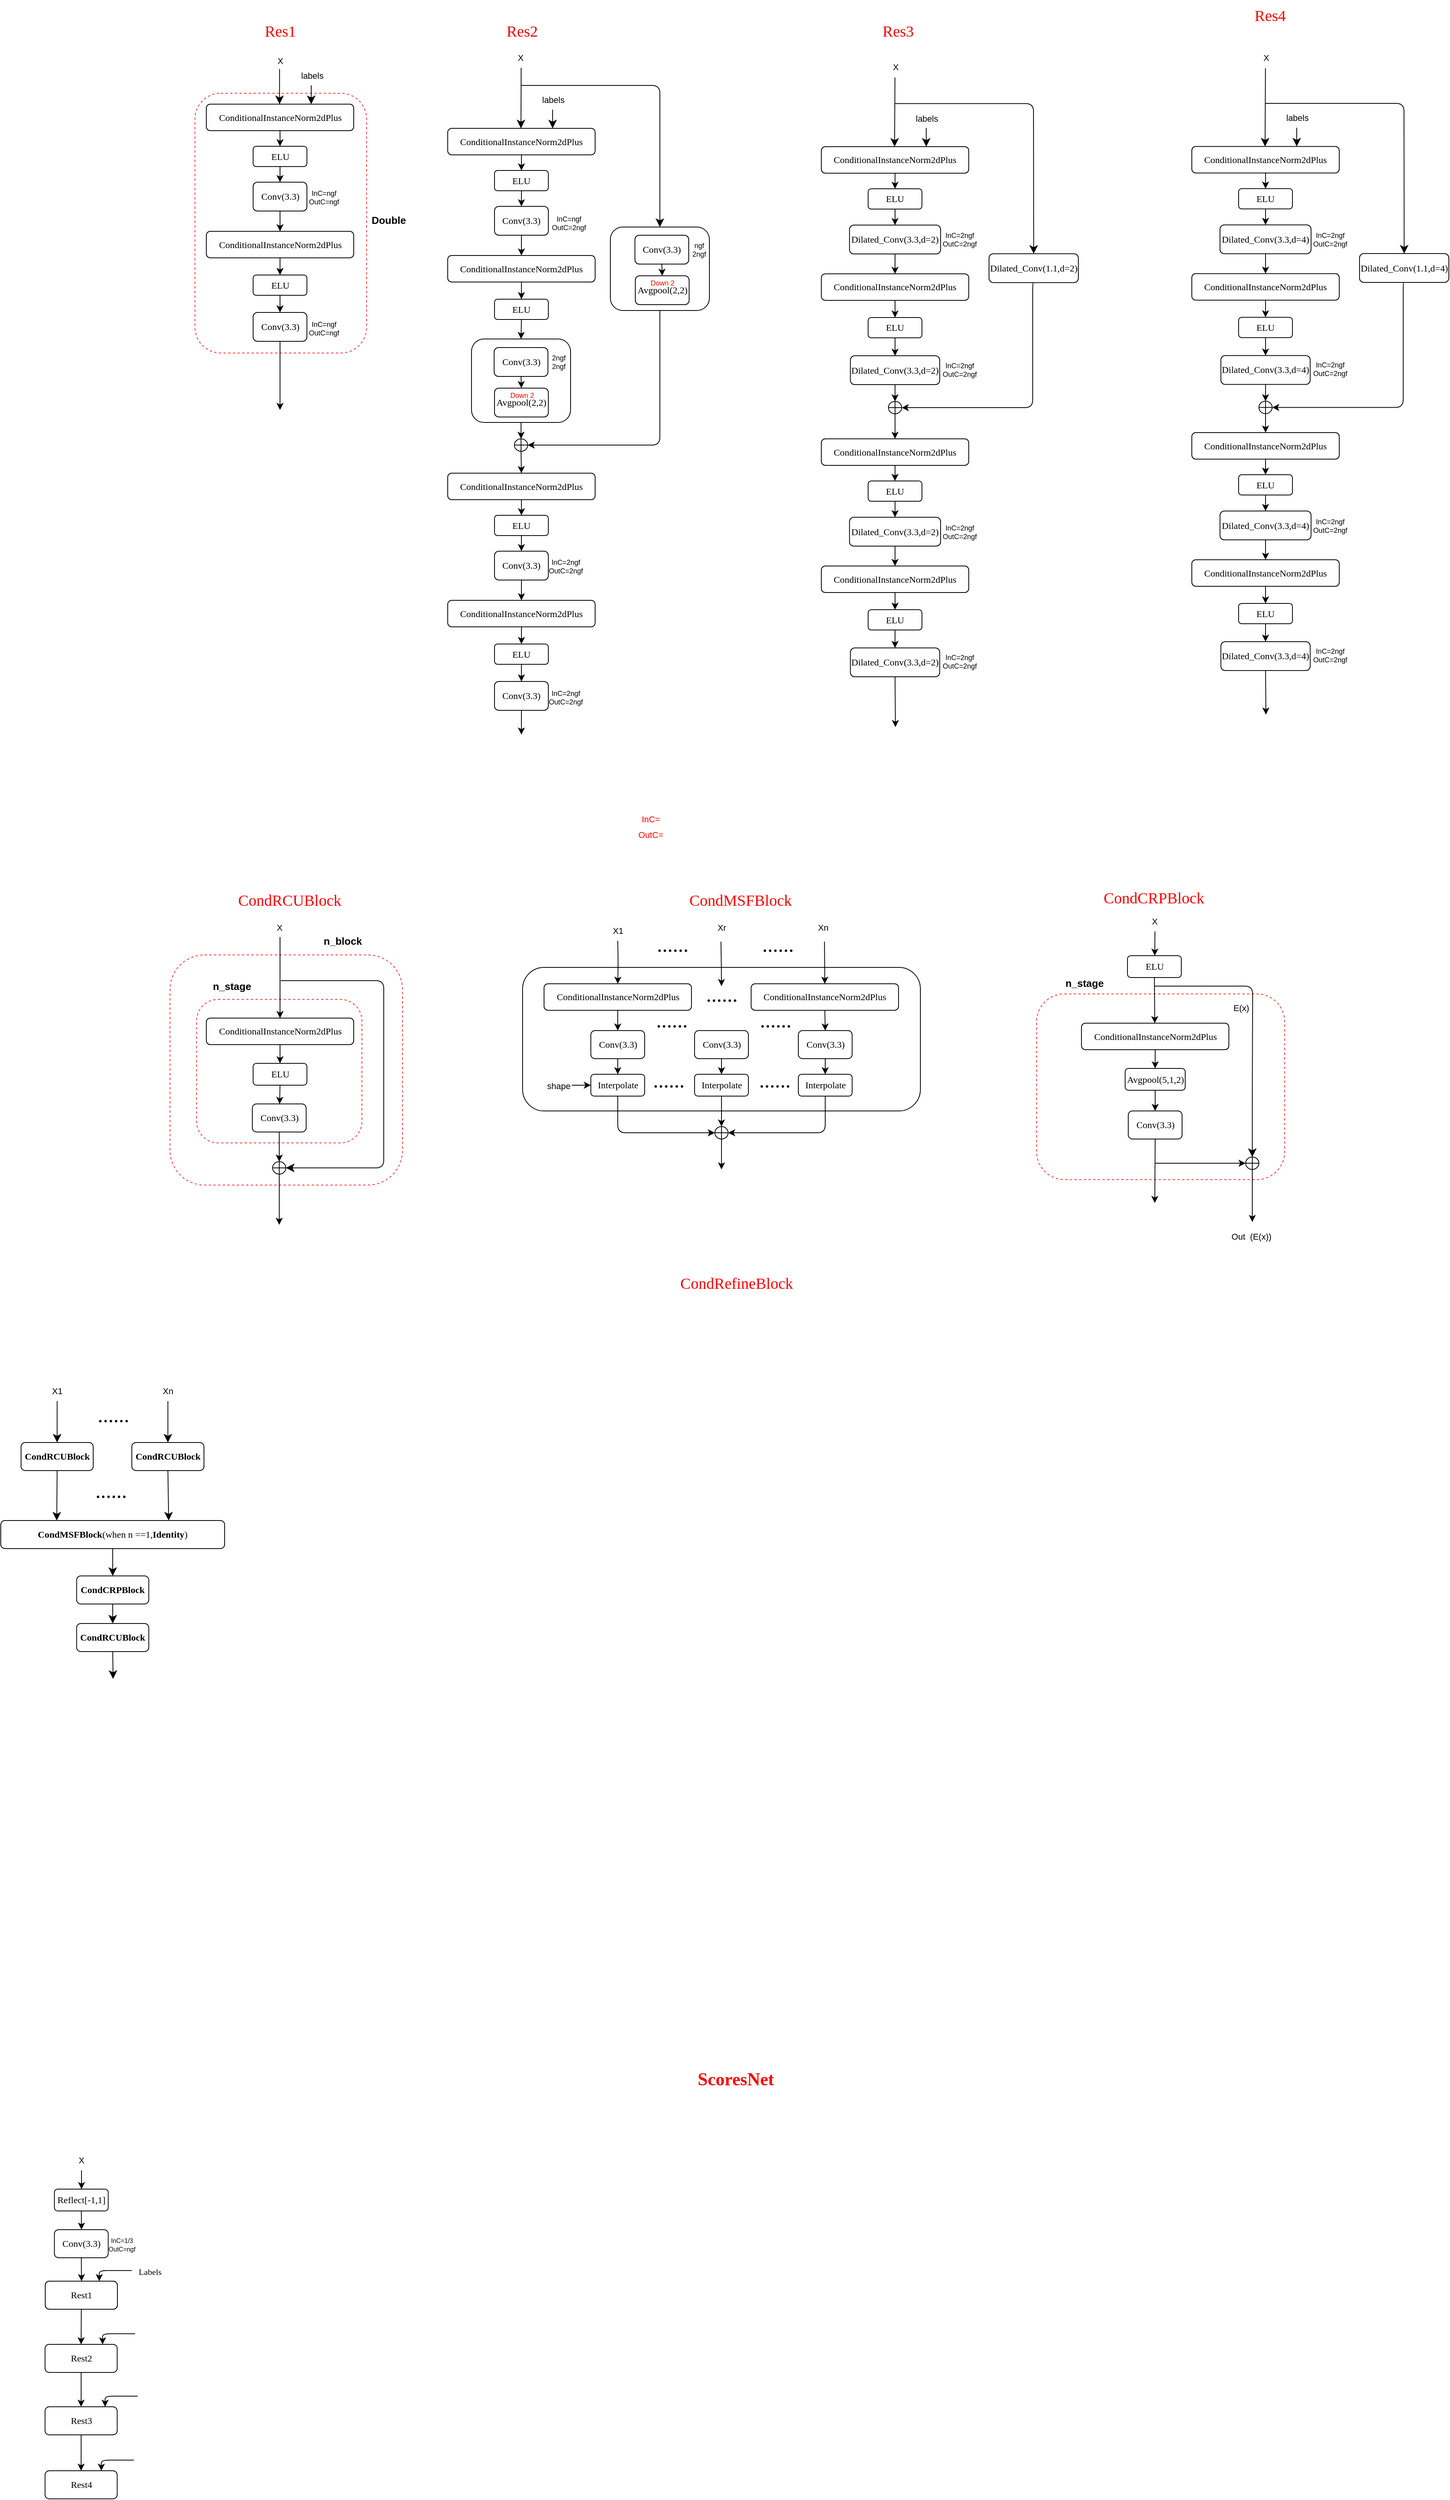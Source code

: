 <mxfile version="24.7.1" type="github">
  <diagram name="第 1 页" id="WY7e-I092N28eT6Ba04r">
    <mxGraphModel dx="2607" dy="1659" grid="0" gridSize="10" guides="1" tooltips="1" connect="1" arrows="1" fold="1" page="0" pageScale="1" pageWidth="827" pageHeight="1169" background="none" math="0" shadow="0">
      <root>
        <mxCell id="0" />
        <mxCell id="1" parent="0" />
        <mxCell id="3fjzQiBei5Zrd4goEmmM-246" value="" style="rounded=1;whiteSpace=wrap;html=1;" vertex="1" parent="1">
          <mxGeometry x="284" y="1099" width="510" height="184" as="geometry" />
        </mxCell>
        <mxCell id="3fjzQiBei5Zrd4goEmmM-242" value="" style="rounded=1;whiteSpace=wrap;html=1;dashed=1;strokeColor=#FF3333;" vertex="1" parent="1">
          <mxGeometry x="-168" y="1083" width="298" height="295" as="geometry" />
        </mxCell>
        <mxCell id="3fjzQiBei5Zrd4goEmmM-236" value="" style="rounded=1;whiteSpace=wrap;html=1;dashed=1;strokeColor=#FF3333;" vertex="1" parent="1">
          <mxGeometry x="-134" y="1140" width="212" height="184" as="geometry" />
        </mxCell>
        <mxCell id="3fjzQiBei5Zrd4goEmmM-80" value="" style="rounded=1;whiteSpace=wrap;html=1;" vertex="1" parent="1">
          <mxGeometry x="218.5" y="293.5" width="127" height="107" as="geometry" />
        </mxCell>
        <mxCell id="3fjzQiBei5Zrd4goEmmM-93" value="" style="rounded=1;whiteSpace=wrap;html=1;dashed=1;strokeColor=#FF3333;" vertex="1" parent="1">
          <mxGeometry x="-136" y="-21.5" width="220" height="333" as="geometry" />
        </mxCell>
        <mxCell id="3fjzQiBei5Zrd4goEmmM-47" style="edgeStyle=orthogonalEdgeStyle;rounded=1;orthogonalLoop=1;jettySize=auto;html=1;exitX=0.5;exitY=1;exitDx=0;exitDy=0;entryX=0.5;entryY=0;entryDx=0;entryDy=0;" edge="1" parent="1" source="3fjzQiBei5Zrd4goEmmM-34" target="3fjzQiBei5Zrd4goEmmM-42">
          <mxGeometry relative="1" as="geometry">
            <mxPoint x="-27" y="61.5" as="targetPoint" />
          </mxGeometry>
        </mxCell>
        <mxCell id="3fjzQiBei5Zrd4goEmmM-34" value="&lt;font face=&quot;Times New Roman&quot;&gt;ConditionalInstanceNorm2dPlus&lt;/font&gt;" style="rounded=1;whiteSpace=wrap;html=1;" vertex="1" parent="1">
          <mxGeometry x="-121.5" y="-7.5" width="189" height="34" as="geometry" />
        </mxCell>
        <mxCell id="3fjzQiBei5Zrd4goEmmM-38" value="&lt;font color=&quot;#ff0000&quot; face=&quot;Times New Roman&quot; style=&quot;font-size: 20px;&quot;&gt;Res1&lt;/font&gt;" style="text;html=1;align=center;verticalAlign=middle;resizable=0;points=[];autosize=1;strokeColor=none;fillColor=none;fontSize=16;rounded=1;labelBackgroundColor=none;" vertex="1" parent="1">
          <mxGeometry x="-56" y="-120.5" width="58" height="36" as="geometry" />
        </mxCell>
        <mxCell id="3fjzQiBei5Zrd4goEmmM-58" style="edgeStyle=orthogonalEdgeStyle;rounded=1;orthogonalLoop=1;jettySize=auto;html=1;exitX=0.5;exitY=1;exitDx=0;exitDy=0;entryX=0.5;entryY=0;entryDx=0;entryDy=0;" edge="1" parent="1" source="3fjzQiBei5Zrd4goEmmM-39" target="3fjzQiBei5Zrd4goEmmM-53">
          <mxGeometry relative="1" as="geometry" />
        </mxCell>
        <mxCell id="3fjzQiBei5Zrd4goEmmM-39" value="&lt;font face=&quot;Times New Roman&quot;&gt;Conv(3.3)&lt;/font&gt;" style="rounded=1;whiteSpace=wrap;html=1;" vertex="1" parent="1">
          <mxGeometry x="-61.5" y="92.5" width="69" height="37" as="geometry" />
        </mxCell>
        <mxCell id="3fjzQiBei5Zrd4goEmmM-40" value="&lt;font style=&quot;font-size: 9px;&quot;&gt;&lt;span style=&quot;font-size: 9px;&quot;&gt;InC=ngf&lt;/span&gt;&lt;/font&gt;&lt;div style=&quot;font-size: 9px;&quot;&gt;&lt;font style=&quot;font-size: 9px;&quot;&gt;&lt;span style=&quot;font-size: 9px;&quot;&gt;OutC=ngf&lt;/span&gt;&lt;/font&gt;&lt;/div&gt;" style="text;html=1;align=center;verticalAlign=middle;resizable=0;points=[];autosize=1;strokeColor=none;fillColor=none;fontSize=9;rounded=1;labelBackgroundColor=none;" vertex="1" parent="1">
          <mxGeometry y="95" width="57" height="34" as="geometry" />
        </mxCell>
        <mxCell id="3fjzQiBei5Zrd4goEmmM-49" style="edgeStyle=orthogonalEdgeStyle;rounded=1;orthogonalLoop=1;jettySize=auto;html=1;exitX=0.5;exitY=1;exitDx=0;exitDy=0;entryX=0.5;entryY=0;entryDx=0;entryDy=0;" edge="1" parent="1" source="3fjzQiBei5Zrd4goEmmM-42" target="3fjzQiBei5Zrd4goEmmM-39">
          <mxGeometry relative="1" as="geometry" />
        </mxCell>
        <mxCell id="3fjzQiBei5Zrd4goEmmM-42" value="&lt;font face=&quot;Times New Roman&quot;&gt;ELU&lt;/font&gt;" style="rounded=1;whiteSpace=wrap;html=1;" vertex="1" parent="1">
          <mxGeometry x="-61.5" y="46.5" width="69" height="26" as="geometry" />
        </mxCell>
        <mxCell id="3fjzQiBei5Zrd4goEmmM-43" value="" style="endArrow=classic;html=1;rounded=1;fontSize=12;startSize=8;endSize=8;labelBackgroundColor=none;fontColor=default;" edge="1" parent="1">
          <mxGeometry width="50" height="50" relative="1" as="geometry">
            <mxPoint x="-27.59" y="-52.5" as="sourcePoint" />
            <mxPoint x="-27.59" y="-7.5" as="targetPoint" />
          </mxGeometry>
        </mxCell>
        <mxCell id="3fjzQiBei5Zrd4goEmmM-45" value="&lt;span style=&quot;font-size: 11px;&quot;&gt;labels&lt;/span&gt;" style="text;html=1;align=center;verticalAlign=middle;resizable=0;points=[];autosize=1;strokeColor=none;fillColor=none;fontSize=16;rounded=1;labelBackgroundColor=none;" vertex="1" parent="1">
          <mxGeometry x="-10" y="-61.5" width="47" height="31" as="geometry" />
        </mxCell>
        <mxCell id="3fjzQiBei5Zrd4goEmmM-46" value="&lt;span style=&quot;font-size: 11px;&quot;&gt;X&lt;/span&gt;" style="text;html=1;align=center;verticalAlign=middle;resizable=0;points=[];autosize=1;strokeColor=none;fillColor=none;fontSize=16;rounded=1;labelBackgroundColor=none;" vertex="1" parent="1">
          <mxGeometry x="-39.5" y="-80.5" width="25" height="31" as="geometry" />
        </mxCell>
        <mxCell id="3fjzQiBei5Zrd4goEmmM-51" value="" style="endArrow=classic;html=1;rounded=1;fontSize=12;startSize=8;endSize=8;labelBackgroundColor=none;fontColor=default;" edge="1" parent="1">
          <mxGeometry width="50" height="50" relative="1" as="geometry">
            <mxPoint x="13" y="-31.5" as="sourcePoint" />
            <mxPoint x="13" y="-7.5" as="targetPoint" />
          </mxGeometry>
        </mxCell>
        <mxCell id="3fjzQiBei5Zrd4goEmmM-52" style="edgeStyle=orthogonalEdgeStyle;rounded=1;orthogonalLoop=1;jettySize=auto;html=1;exitX=0.5;exitY=1;exitDx=0;exitDy=0;entryX=0.5;entryY=0;entryDx=0;entryDy=0;" edge="1" parent="1" source="3fjzQiBei5Zrd4goEmmM-53" target="3fjzQiBei5Zrd4goEmmM-54">
          <mxGeometry relative="1" as="geometry">
            <mxPoint x="-27" y="226.5" as="targetPoint" />
          </mxGeometry>
        </mxCell>
        <mxCell id="3fjzQiBei5Zrd4goEmmM-53" value="&lt;font face=&quot;Times New Roman&quot;&gt;ConditionalInstanceNorm2dPlus&lt;/font&gt;" style="rounded=1;whiteSpace=wrap;html=1;" vertex="1" parent="1">
          <mxGeometry x="-121.5" y="155.5" width="189" height="34" as="geometry" />
        </mxCell>
        <mxCell id="3fjzQiBei5Zrd4goEmmM-60" style="edgeStyle=orthogonalEdgeStyle;rounded=1;orthogonalLoop=1;jettySize=auto;html=1;exitX=0.5;exitY=1;exitDx=0;exitDy=0;entryX=0.5;entryY=0;entryDx=0;entryDy=0;" edge="1" parent="1" source="3fjzQiBei5Zrd4goEmmM-54" target="3fjzQiBei5Zrd4goEmmM-59">
          <mxGeometry relative="1" as="geometry" />
        </mxCell>
        <mxCell id="3fjzQiBei5Zrd4goEmmM-54" value="&lt;font face=&quot;Times New Roman&quot;&gt;ELU&lt;/font&gt;" style="rounded=1;whiteSpace=wrap;html=1;" vertex="1" parent="1">
          <mxGeometry x="-61.5" y="211.5" width="69" height="26" as="geometry" />
        </mxCell>
        <mxCell id="3fjzQiBei5Zrd4goEmmM-62" style="edgeStyle=orthogonalEdgeStyle;rounded=1;orthogonalLoop=1;jettySize=auto;html=1;exitX=0.5;exitY=1;exitDx=0;exitDy=0;" edge="1" parent="1" source="3fjzQiBei5Zrd4goEmmM-59">
          <mxGeometry relative="1" as="geometry">
            <mxPoint x="-27" y="384.5" as="targetPoint" />
          </mxGeometry>
        </mxCell>
        <mxCell id="3fjzQiBei5Zrd4goEmmM-59" value="&lt;font face=&quot;Times New Roman&quot;&gt;Conv(3.3)&lt;/font&gt;" style="rounded=1;whiteSpace=wrap;html=1;" vertex="1" parent="1">
          <mxGeometry x="-61.5" y="259.5" width="69" height="37" as="geometry" />
        </mxCell>
        <mxCell id="3fjzQiBei5Zrd4goEmmM-61" value="&lt;font style=&quot;font-size: 9px;&quot;&gt;&lt;span style=&quot;font-size: 9px;&quot;&gt;InC=ngf&lt;/span&gt;&lt;/font&gt;&lt;div style=&quot;font-size: 9px;&quot;&gt;&lt;font style=&quot;font-size: 9px;&quot;&gt;&lt;span style=&quot;font-size: 9px;&quot;&gt;OutC=ngf&lt;/span&gt;&lt;/font&gt;&lt;/div&gt;" style="text;html=1;align=center;verticalAlign=middle;resizable=0;points=[];autosize=1;strokeColor=none;fillColor=none;fontSize=9;rounded=1;labelBackgroundColor=none;" vertex="1" parent="1">
          <mxGeometry y="262.5" width="57" height="34" as="geometry" />
        </mxCell>
        <mxCell id="3fjzQiBei5Zrd4goEmmM-63" style="edgeStyle=orthogonalEdgeStyle;rounded=1;orthogonalLoop=1;jettySize=auto;html=1;exitX=0.5;exitY=1;exitDx=0;exitDy=0;entryX=0.5;entryY=0;entryDx=0;entryDy=0;" edge="1" parent="1" source="3fjzQiBei5Zrd4goEmmM-64" target="3fjzQiBei5Zrd4goEmmM-70">
          <mxGeometry relative="1" as="geometry">
            <mxPoint x="282.5" y="92.5" as="targetPoint" />
          </mxGeometry>
        </mxCell>
        <mxCell id="3fjzQiBei5Zrd4goEmmM-64" value="&lt;font face=&quot;Times New Roman&quot;&gt;ConditionalInstanceNorm2dPlus&lt;/font&gt;" style="rounded=1;whiteSpace=wrap;html=1;" vertex="1" parent="1">
          <mxGeometry x="188" y="23.5" width="189" height="34" as="geometry" />
        </mxCell>
        <mxCell id="3fjzQiBei5Zrd4goEmmM-65" value="&lt;font color=&quot;#ff0000&quot; face=&quot;Times New Roman&quot; style=&quot;font-size: 20px;&quot;&gt;Res2&lt;/font&gt;" style="text;html=1;align=center;verticalAlign=middle;resizable=0;points=[];autosize=1;strokeColor=none;fillColor=none;fontSize=16;rounded=1;labelBackgroundColor=none;" vertex="1" parent="1">
          <mxGeometry x="253.5" y="-120.5" width="58" height="36" as="geometry" />
        </mxCell>
        <mxCell id="3fjzQiBei5Zrd4goEmmM-66" style="edgeStyle=orthogonalEdgeStyle;rounded=1;orthogonalLoop=1;jettySize=auto;html=1;exitX=0.5;exitY=1;exitDx=0;exitDy=0;entryX=0.5;entryY=0;entryDx=0;entryDy=0;" edge="1" parent="1" source="3fjzQiBei5Zrd4goEmmM-67" target="3fjzQiBei5Zrd4goEmmM-76">
          <mxGeometry relative="1" as="geometry" />
        </mxCell>
        <mxCell id="3fjzQiBei5Zrd4goEmmM-67" value="&lt;font face=&quot;Times New Roman&quot;&gt;Conv(3.3)&lt;/font&gt;" style="rounded=1;whiteSpace=wrap;html=1;" vertex="1" parent="1">
          <mxGeometry x="248" y="123.5" width="69" height="37" as="geometry" />
        </mxCell>
        <mxCell id="3fjzQiBei5Zrd4goEmmM-68" value="&lt;font style=&quot;font-size: 9px;&quot;&gt;&lt;span style=&quot;font-size: 9px;&quot;&gt;InC=ngf&lt;/span&gt;&lt;/font&gt;&lt;div style=&quot;font-size: 9px;&quot;&gt;&lt;font style=&quot;font-size: 9px;&quot;&gt;&lt;span style=&quot;font-size: 9px;&quot;&gt;OutC=2ngf&lt;/span&gt;&lt;/font&gt;&lt;/div&gt;" style="text;html=1;align=center;verticalAlign=middle;resizable=0;points=[];autosize=1;strokeColor=none;fillColor=none;fontSize=9;rounded=1;labelBackgroundColor=none;" vertex="1" parent="1">
          <mxGeometry x="311.5" y="128" width="62" height="34" as="geometry" />
        </mxCell>
        <mxCell id="3fjzQiBei5Zrd4goEmmM-69" style="edgeStyle=orthogonalEdgeStyle;rounded=1;orthogonalLoop=1;jettySize=auto;html=1;exitX=0.5;exitY=1;exitDx=0;exitDy=0;entryX=0.5;entryY=0;entryDx=0;entryDy=0;" edge="1" parent="1" source="3fjzQiBei5Zrd4goEmmM-70" target="3fjzQiBei5Zrd4goEmmM-67">
          <mxGeometry relative="1" as="geometry" />
        </mxCell>
        <mxCell id="3fjzQiBei5Zrd4goEmmM-70" value="&lt;font face=&quot;Times New Roman&quot;&gt;ELU&lt;/font&gt;" style="rounded=1;whiteSpace=wrap;html=1;" vertex="1" parent="1">
          <mxGeometry x="248" y="77.5" width="69" height="26" as="geometry" />
        </mxCell>
        <mxCell id="3fjzQiBei5Zrd4goEmmM-71" value="" style="endArrow=classic;html=1;rounded=1;fontSize=12;startSize=8;endSize=8;labelBackgroundColor=none;fontColor=default;exitX=0.567;exitY=0.981;exitDx=0;exitDy=0;exitPerimeter=0;" edge="1" parent="1" source="3fjzQiBei5Zrd4goEmmM-73">
          <mxGeometry width="50" height="50" relative="1" as="geometry">
            <mxPoint x="281.91" y="-21.5" as="sourcePoint" />
            <mxPoint x="281.91" y="23.5" as="targetPoint" />
          </mxGeometry>
        </mxCell>
        <mxCell id="3fjzQiBei5Zrd4goEmmM-72" value="&lt;span style=&quot;font-size: 11px;&quot;&gt;labels&lt;/span&gt;" style="text;html=1;align=center;verticalAlign=middle;resizable=0;points=[];autosize=1;strokeColor=none;fillColor=none;fontSize=16;rounded=1;labelBackgroundColor=none;" vertex="1" parent="1">
          <mxGeometry x="299.5" y="-30.5" width="47" height="31" as="geometry" />
        </mxCell>
        <mxCell id="3fjzQiBei5Zrd4goEmmM-73" value="&lt;span style=&quot;font-size: 11px;&quot;&gt;X&lt;/span&gt;" style="text;html=1;align=center;verticalAlign=middle;resizable=0;points=[];autosize=1;strokeColor=none;fillColor=none;fontSize=16;rounded=1;labelBackgroundColor=none;" vertex="1" parent="1">
          <mxGeometry x="268" y="-84.5" width="25" height="31" as="geometry" />
        </mxCell>
        <mxCell id="3fjzQiBei5Zrd4goEmmM-74" value="" style="endArrow=classic;html=1;rounded=1;fontSize=12;startSize=8;endSize=8;labelBackgroundColor=none;fontColor=default;" edge="1" parent="1">
          <mxGeometry width="50" height="50" relative="1" as="geometry">
            <mxPoint x="322.5" y="-0.5" as="sourcePoint" />
            <mxPoint x="322.5" y="23.5" as="targetPoint" />
          </mxGeometry>
        </mxCell>
        <mxCell id="3fjzQiBei5Zrd4goEmmM-75" style="edgeStyle=orthogonalEdgeStyle;rounded=1;orthogonalLoop=1;jettySize=auto;html=1;exitX=0.5;exitY=1;exitDx=0;exitDy=0;entryX=0.5;entryY=0;entryDx=0;entryDy=0;" edge="1" parent="1" source="3fjzQiBei5Zrd4goEmmM-76" target="3fjzQiBei5Zrd4goEmmM-78">
          <mxGeometry relative="1" as="geometry">
            <mxPoint x="282.5" y="257.5" as="targetPoint" />
          </mxGeometry>
        </mxCell>
        <mxCell id="3fjzQiBei5Zrd4goEmmM-76" value="&lt;font face=&quot;Times New Roman&quot;&gt;ConditionalInstanceNorm2dPlus&lt;/font&gt;" style="rounded=1;whiteSpace=wrap;html=1;" vertex="1" parent="1">
          <mxGeometry x="188" y="186.5" width="189" height="34" as="geometry" />
        </mxCell>
        <mxCell id="3fjzQiBei5Zrd4goEmmM-77" style="edgeStyle=orthogonalEdgeStyle;rounded=1;orthogonalLoop=1;jettySize=auto;html=1;exitX=0.5;exitY=1;exitDx=0;exitDy=0;entryX=0.5;entryY=0;entryDx=0;entryDy=0;" edge="1" parent="1" source="3fjzQiBei5Zrd4goEmmM-78" target="3fjzQiBei5Zrd4goEmmM-80">
          <mxGeometry relative="1" as="geometry" />
        </mxCell>
        <mxCell id="3fjzQiBei5Zrd4goEmmM-78" value="&lt;font face=&quot;Times New Roman&quot;&gt;ELU&lt;/font&gt;" style="rounded=1;whiteSpace=wrap;html=1;" vertex="1" parent="1">
          <mxGeometry x="248" y="242.5" width="69" height="26" as="geometry" />
        </mxCell>
        <mxCell id="3fjzQiBei5Zrd4goEmmM-99" style="edgeStyle=orthogonalEdgeStyle;rounded=1;orthogonalLoop=1;jettySize=auto;html=1;exitX=0.5;exitY=1;exitDx=0;exitDy=0;entryX=0.5;entryY=0;entryDx=0;entryDy=0;" edge="1" parent="1" source="3fjzQiBei5Zrd4goEmmM-80" target="3fjzQiBei5Zrd4goEmmM-97">
          <mxGeometry relative="1" as="geometry" />
        </mxCell>
        <mxCell id="3fjzQiBei5Zrd4goEmmM-81" value="&lt;font style=&quot;font-size: 9px;&quot;&gt;&lt;span style=&quot;font-size: 9px;&quot;&gt;2ngf&lt;/span&gt;&lt;/font&gt;&lt;div style=&quot;font-size: 9px;&quot;&gt;&lt;font style=&quot;font-size: 9px;&quot;&gt;&lt;span style=&quot;font-size: 9px;&quot;&gt;2ngf&lt;/span&gt;&lt;/font&gt;&lt;/div&gt;" style="text;html=1;align=center;verticalAlign=middle;resizable=0;points=[];autosize=1;strokeColor=none;fillColor=none;fontSize=9;rounded=1;labelBackgroundColor=none;" vertex="1" parent="1">
          <mxGeometry x="311.5" y="306" width="36" height="34" as="geometry" />
        </mxCell>
        <mxCell id="3fjzQiBei5Zrd4goEmmM-88" style="edgeStyle=orthogonalEdgeStyle;rounded=1;orthogonalLoop=1;jettySize=auto;html=1;exitX=0.5;exitY=1;exitDx=0;exitDy=0;entryX=0.5;entryY=0;entryDx=0;entryDy=0;" edge="1" parent="1" source="3fjzQiBei5Zrd4goEmmM-86" target="3fjzQiBei5Zrd4goEmmM-87">
          <mxGeometry relative="1" as="geometry" />
        </mxCell>
        <mxCell id="3fjzQiBei5Zrd4goEmmM-86" value="&lt;font face=&quot;Times New Roman&quot;&gt;Conv(3.3)&lt;/font&gt;" style="rounded=1;whiteSpace=wrap;html=1;" vertex="1" parent="1">
          <mxGeometry x="247.5" y="304.5" width="69" height="37" as="geometry" />
        </mxCell>
        <mxCell id="3fjzQiBei5Zrd4goEmmM-87" value="&lt;font face=&quot;Times New Roman&quot;&gt;Avgpool(2,2)&lt;/font&gt;" style="rounded=1;whiteSpace=wrap;html=1;" vertex="1" parent="1">
          <mxGeometry x="248" y="356.5" width="69" height="37" as="geometry" />
        </mxCell>
        <mxCell id="3fjzQiBei5Zrd4goEmmM-91" value="&lt;font color=&quot;#ff0000&quot;&gt;Down 2&lt;/font&gt;" style="text;html=1;align=center;verticalAlign=middle;resizable=0;points=[];autosize=1;strokeColor=none;fillColor=none;fontSize=9;rounded=1;labelBackgroundColor=none;" vertex="1" parent="1">
          <mxGeometry x="258" y="354.5" width="49" height="23" as="geometry" />
        </mxCell>
        <mxCell id="3fjzQiBei5Zrd4goEmmM-95" value="&lt;font style=&quot;font-size: 13px;&quot;&gt;&lt;b&gt;Double&lt;/b&gt;&lt;/font&gt;" style="text;html=1;align=center;verticalAlign=middle;resizable=0;points=[];autosize=1;strokeColor=none;fillColor=none;fontSize=16;rounded=1;labelBackgroundColor=none;" vertex="1" parent="1">
          <mxGeometry x="81" y="124.5" width="62" height="31" as="geometry" />
        </mxCell>
        <mxCell id="3fjzQiBei5Zrd4goEmmM-131" style="edgeStyle=elbowEdgeStyle;rounded=1;orthogonalLoop=1;jettySize=auto;html=1;exitX=0.5;exitY=1;exitDx=0;exitDy=0;entryX=0.5;entryY=0;entryDx=0;entryDy=0;" edge="1" parent="1" source="3fjzQiBei5Zrd4goEmmM-97" target="3fjzQiBei5Zrd4goEmmM-114">
          <mxGeometry relative="1" as="geometry" />
        </mxCell>
        <mxCell id="3fjzQiBei5Zrd4goEmmM-97" value="" style="shape=orEllipse;perimeter=ellipsePerimeter;whiteSpace=wrap;html=1;backgroundOutline=1;rounded=1;labelBackgroundColor=none;" vertex="1" parent="1">
          <mxGeometry x="273.5" y="421.5" width="17" height="16" as="geometry" />
        </mxCell>
        <mxCell id="3fjzQiBei5Zrd4goEmmM-103" value="" style="endArrow=classic;html=1;rounded=1;fontSize=12;startSize=8;endSize=8;labelBackgroundColor=none;fontColor=default;entryX=0.5;entryY=0;entryDx=0;entryDy=0;" edge="1" parent="1" target="3fjzQiBei5Zrd4goEmmM-105">
          <mxGeometry width="50" height="50" relative="1" as="geometry">
            <mxPoint x="282" y="-31.5" as="sourcePoint" />
            <mxPoint x="407" y="91.5" as="targetPoint" />
            <Array as="points">
              <mxPoint x="460" y="-31.5" />
            </Array>
          </mxGeometry>
        </mxCell>
        <mxCell id="3fjzQiBei5Zrd4goEmmM-111" style="edgeStyle=elbowEdgeStyle;rounded=1;orthogonalLoop=1;jettySize=auto;html=1;exitX=0.5;exitY=1;exitDx=0;exitDy=0;entryX=1;entryY=0.5;entryDx=0;entryDy=0;" edge="1" parent="1" source="3fjzQiBei5Zrd4goEmmM-105" target="3fjzQiBei5Zrd4goEmmM-97">
          <mxGeometry relative="1" as="geometry">
            <Array as="points">
              <mxPoint x="460" y="352.5" />
            </Array>
          </mxGeometry>
        </mxCell>
        <mxCell id="3fjzQiBei5Zrd4goEmmM-105" value="" style="rounded=1;whiteSpace=wrap;html=1;" vertex="1" parent="1">
          <mxGeometry x="396.5" y="150" width="127" height="107" as="geometry" />
        </mxCell>
        <mxCell id="3fjzQiBei5Zrd4goEmmM-106" value="&lt;font style=&quot;font-size: 9px;&quot;&gt;&lt;span style=&quot;font-size: 9px;&quot;&gt;ngf&lt;/span&gt;&lt;/font&gt;&lt;div style=&quot;font-size: 9px;&quot;&gt;&lt;font style=&quot;font-size: 9px;&quot;&gt;&lt;span style=&quot;font-size: 9px;&quot;&gt;2ngf&lt;/span&gt;&lt;/font&gt;&lt;/div&gt;" style="text;html=1;align=center;verticalAlign=middle;resizable=0;points=[];autosize=1;strokeColor=none;fillColor=none;fontSize=9;rounded=1;labelBackgroundColor=none;" vertex="1" parent="1">
          <mxGeometry x="492" y="162" width="36" height="34" as="geometry" />
        </mxCell>
        <mxCell id="3fjzQiBei5Zrd4goEmmM-107" style="edgeStyle=orthogonalEdgeStyle;rounded=1;orthogonalLoop=1;jettySize=auto;html=1;exitX=0.5;exitY=1;exitDx=0;exitDy=0;entryX=0.5;entryY=0;entryDx=0;entryDy=0;" edge="1" parent="1" source="3fjzQiBei5Zrd4goEmmM-108" target="3fjzQiBei5Zrd4goEmmM-109">
          <mxGeometry relative="1" as="geometry" />
        </mxCell>
        <mxCell id="3fjzQiBei5Zrd4goEmmM-108" value="&lt;font face=&quot;Times New Roman&quot;&gt;Conv(3.3)&lt;/font&gt;" style="rounded=1;whiteSpace=wrap;html=1;" vertex="1" parent="1">
          <mxGeometry x="428" y="160.5" width="69" height="37" as="geometry" />
        </mxCell>
        <mxCell id="3fjzQiBei5Zrd4goEmmM-109" value="&lt;font face=&quot;Times New Roman&quot;&gt;Avgpool(2,2)&lt;/font&gt;" style="rounded=1;whiteSpace=wrap;html=1;" vertex="1" parent="1">
          <mxGeometry x="428.5" y="212.5" width="69" height="37" as="geometry" />
        </mxCell>
        <mxCell id="3fjzQiBei5Zrd4goEmmM-110" value="&lt;font color=&quot;#ff0000&quot;&gt;Down 2&lt;/font&gt;" style="text;html=1;align=center;verticalAlign=middle;resizable=0;points=[];autosize=1;strokeColor=none;fillColor=none;fontSize=9;rounded=1;labelBackgroundColor=none;" vertex="1" parent="1">
          <mxGeometry x="438.5" y="210.5" width="49" height="23" as="geometry" />
        </mxCell>
        <mxCell id="3fjzQiBei5Zrd4goEmmM-113" style="edgeStyle=orthogonalEdgeStyle;rounded=1;orthogonalLoop=1;jettySize=auto;html=1;exitX=0.5;exitY=1;exitDx=0;exitDy=0;entryX=0.5;entryY=0;entryDx=0;entryDy=0;" edge="1" parent="1" source="3fjzQiBei5Zrd4goEmmM-114" target="3fjzQiBei5Zrd4goEmmM-119">
          <mxGeometry relative="1" as="geometry">
            <mxPoint x="282.5" y="534.5" as="targetPoint" />
          </mxGeometry>
        </mxCell>
        <mxCell id="3fjzQiBei5Zrd4goEmmM-114" value="&lt;font face=&quot;Times New Roman&quot;&gt;ConditionalInstanceNorm2dPlus&lt;/font&gt;" style="rounded=1;whiteSpace=wrap;html=1;" vertex="1" parent="1">
          <mxGeometry x="188" y="465.5" width="189" height="34" as="geometry" />
        </mxCell>
        <mxCell id="3fjzQiBei5Zrd4goEmmM-115" style="edgeStyle=orthogonalEdgeStyle;rounded=1;orthogonalLoop=1;jettySize=auto;html=1;exitX=0.5;exitY=1;exitDx=0;exitDy=0;entryX=0.5;entryY=0;entryDx=0;entryDy=0;" edge="1" parent="1" source="3fjzQiBei5Zrd4goEmmM-116" target="3fjzQiBei5Zrd4goEmmM-124">
          <mxGeometry relative="1" as="geometry" />
        </mxCell>
        <mxCell id="3fjzQiBei5Zrd4goEmmM-116" value="&lt;font face=&quot;Times New Roman&quot;&gt;Conv(3.3)&lt;/font&gt;" style="rounded=1;whiteSpace=wrap;html=1;" vertex="1" parent="1">
          <mxGeometry x="248" y="565.5" width="69" height="37" as="geometry" />
        </mxCell>
        <mxCell id="3fjzQiBei5Zrd4goEmmM-117" value="&lt;font style=&quot;font-size: 9px;&quot;&gt;&lt;span style=&quot;font-size: 9px;&quot;&gt;InC=2ngf&lt;/span&gt;&lt;/font&gt;&lt;div style=&quot;font-size: 9px;&quot;&gt;&lt;font style=&quot;font-size: 9px;&quot;&gt;&lt;span style=&quot;font-size: 9px;&quot;&gt;OutC=2ngf&lt;/span&gt;&lt;/font&gt;&lt;/div&gt;" style="text;html=1;align=center;verticalAlign=middle;resizable=0;points=[];autosize=1;strokeColor=none;fillColor=none;fontSize=9;rounded=1;labelBackgroundColor=none;" vertex="1" parent="1">
          <mxGeometry x="307.5" y="568" width="62" height="34" as="geometry" />
        </mxCell>
        <mxCell id="3fjzQiBei5Zrd4goEmmM-118" style="edgeStyle=orthogonalEdgeStyle;rounded=1;orthogonalLoop=1;jettySize=auto;html=1;exitX=0.5;exitY=1;exitDx=0;exitDy=0;entryX=0.5;entryY=0;entryDx=0;entryDy=0;" edge="1" parent="1" source="3fjzQiBei5Zrd4goEmmM-119" target="3fjzQiBei5Zrd4goEmmM-116">
          <mxGeometry relative="1" as="geometry" />
        </mxCell>
        <mxCell id="3fjzQiBei5Zrd4goEmmM-119" value="&lt;font face=&quot;Times New Roman&quot;&gt;ELU&lt;/font&gt;" style="rounded=1;whiteSpace=wrap;html=1;" vertex="1" parent="1">
          <mxGeometry x="248" y="519.5" width="69" height="26" as="geometry" />
        </mxCell>
        <mxCell id="3fjzQiBei5Zrd4goEmmM-123" style="edgeStyle=orthogonalEdgeStyle;rounded=1;orthogonalLoop=1;jettySize=auto;html=1;exitX=0.5;exitY=1;exitDx=0;exitDy=0;entryX=0.5;entryY=0;entryDx=0;entryDy=0;" edge="1" parent="1" source="3fjzQiBei5Zrd4goEmmM-124" target="3fjzQiBei5Zrd4goEmmM-126">
          <mxGeometry relative="1" as="geometry">
            <mxPoint x="282.5" y="699.5" as="targetPoint" />
          </mxGeometry>
        </mxCell>
        <mxCell id="3fjzQiBei5Zrd4goEmmM-124" value="&lt;font face=&quot;Times New Roman&quot;&gt;ConditionalInstanceNorm2dPlus&lt;/font&gt;" style="rounded=1;whiteSpace=wrap;html=1;" vertex="1" parent="1">
          <mxGeometry x="188" y="628.5" width="189" height="34" as="geometry" />
        </mxCell>
        <mxCell id="3fjzQiBei5Zrd4goEmmM-125" style="edgeStyle=orthogonalEdgeStyle;rounded=1;orthogonalLoop=1;jettySize=auto;html=1;exitX=0.5;exitY=1;exitDx=0;exitDy=0;entryX=0.5;entryY=0;entryDx=0;entryDy=0;" edge="1" parent="1" source="3fjzQiBei5Zrd4goEmmM-126" target="3fjzQiBei5Zrd4goEmmM-128">
          <mxGeometry relative="1" as="geometry" />
        </mxCell>
        <mxCell id="3fjzQiBei5Zrd4goEmmM-126" value="&lt;font face=&quot;Times New Roman&quot;&gt;ELU&lt;/font&gt;" style="rounded=1;whiteSpace=wrap;html=1;" vertex="1" parent="1">
          <mxGeometry x="248" y="684.5" width="69" height="26" as="geometry" />
        </mxCell>
        <mxCell id="3fjzQiBei5Zrd4goEmmM-127" style="edgeStyle=orthogonalEdgeStyle;rounded=1;orthogonalLoop=1;jettySize=auto;html=1;exitX=0.5;exitY=1;exitDx=0;exitDy=0;" edge="1" parent="1" source="3fjzQiBei5Zrd4goEmmM-128">
          <mxGeometry relative="1" as="geometry">
            <mxPoint x="282.441" y="800.618" as="targetPoint" />
          </mxGeometry>
        </mxCell>
        <mxCell id="3fjzQiBei5Zrd4goEmmM-128" value="&lt;font face=&quot;Times New Roman&quot;&gt;Conv(3.3)&lt;/font&gt;" style="rounded=1;whiteSpace=wrap;html=1;" vertex="1" parent="1">
          <mxGeometry x="248" y="732.5" width="69" height="37" as="geometry" />
        </mxCell>
        <mxCell id="3fjzQiBei5Zrd4goEmmM-129" value="&lt;font style=&quot;font-size: 9px;&quot;&gt;&lt;span style=&quot;font-size: 9px;&quot;&gt;InC=2ngf&lt;/span&gt;&lt;/font&gt;&lt;div style=&quot;font-size: 9px;&quot;&gt;&lt;font style=&quot;font-size: 9px;&quot;&gt;&lt;span style=&quot;font-size: 9px;&quot;&gt;OutC=2ngf&lt;/span&gt;&lt;/font&gt;&lt;/div&gt;" style="text;html=1;align=center;verticalAlign=middle;resizable=0;points=[];autosize=1;strokeColor=none;fillColor=none;fontSize=9;rounded=1;labelBackgroundColor=none;" vertex="1" parent="1">
          <mxGeometry x="307.5" y="735.5" width="62" height="34" as="geometry" />
        </mxCell>
        <mxCell id="3fjzQiBei5Zrd4goEmmM-132" value="&lt;font color=&quot;#ff0000&quot; face=&quot;Times New Roman&quot; style=&quot;font-size: 20px;&quot;&gt;Res3&lt;/font&gt;" style="text;html=1;align=center;verticalAlign=middle;resizable=0;points=[];autosize=1;strokeColor=none;fillColor=none;fontSize=16;rounded=1;labelBackgroundColor=none;" vertex="1" parent="1">
          <mxGeometry x="736" y="-120.5" width="58" height="36" as="geometry" />
        </mxCell>
        <mxCell id="3fjzQiBei5Zrd4goEmmM-133" value="&lt;font color=&quot;#ff0000&quot; face=&quot;Times New Roman&quot; style=&quot;font-size: 20px;&quot;&gt;Res4&lt;/font&gt;" style="text;html=1;align=center;verticalAlign=middle;resizable=0;points=[];autosize=1;strokeColor=none;fillColor=none;fontSize=16;rounded=1;labelBackgroundColor=none;" vertex="1" parent="1">
          <mxGeometry x="1213.26" y="-140.5" width="58" height="36" as="geometry" />
        </mxCell>
        <mxCell id="3fjzQiBei5Zrd4goEmmM-135" style="edgeStyle=orthogonalEdgeStyle;rounded=1;orthogonalLoop=1;jettySize=auto;html=1;exitX=0.5;exitY=1;exitDx=0;exitDy=0;entryX=0.5;entryY=0;entryDx=0;entryDy=0;" edge="1" parent="1" source="3fjzQiBei5Zrd4goEmmM-136" target="3fjzQiBei5Zrd4goEmmM-141">
          <mxGeometry relative="1" as="geometry">
            <mxPoint x="761.5" y="116.01" as="targetPoint" />
          </mxGeometry>
        </mxCell>
        <mxCell id="3fjzQiBei5Zrd4goEmmM-136" value="&lt;font face=&quot;Times New Roman&quot;&gt;ConditionalInstanceNorm2dPlus&lt;/font&gt;" style="rounded=1;whiteSpace=wrap;html=1;" vertex="1" parent="1">
          <mxGeometry x="667" y="47.01" width="189" height="34" as="geometry" />
        </mxCell>
        <mxCell id="3fjzQiBei5Zrd4goEmmM-137" style="edgeStyle=orthogonalEdgeStyle;rounded=1;orthogonalLoop=1;jettySize=auto;html=1;exitX=0.5;exitY=1;exitDx=0;exitDy=0;entryX=0.5;entryY=0;entryDx=0;entryDy=0;" edge="1" parent="1" source="3fjzQiBei5Zrd4goEmmM-138" target="3fjzQiBei5Zrd4goEmmM-147">
          <mxGeometry relative="1" as="geometry" />
        </mxCell>
        <mxCell id="3fjzQiBei5Zrd4goEmmM-138" value="&lt;font face=&quot;Times New Roman&quot;&gt;Dilated_Conv(3.3,d=2)&lt;/font&gt;" style="rounded=1;whiteSpace=wrap;html=1;" vertex="1" parent="1">
          <mxGeometry x="703.13" y="147.51" width="116.75" height="37" as="geometry" />
        </mxCell>
        <mxCell id="3fjzQiBei5Zrd4goEmmM-139" value="&lt;font style=&quot;font-size: 9px;&quot;&gt;&lt;span style=&quot;font-size: 9px;&quot;&gt;InC=2ngf&lt;/span&gt;&lt;/font&gt;&lt;div style=&quot;font-size: 9px;&quot;&gt;&lt;font style=&quot;font-size: 9px;&quot;&gt;&lt;span style=&quot;font-size: 9px;&quot;&gt;OutC=2ngf&lt;/span&gt;&lt;/font&gt;&lt;/div&gt;" style="text;html=1;align=center;verticalAlign=middle;resizable=0;points=[];autosize=1;strokeColor=none;fillColor=none;fontSize=9;rounded=1;labelBackgroundColor=none;" vertex="1" parent="1">
          <mxGeometry x="812.5" y="149.01" width="62" height="34" as="geometry" />
        </mxCell>
        <mxCell id="3fjzQiBei5Zrd4goEmmM-140" style="edgeStyle=orthogonalEdgeStyle;rounded=1;orthogonalLoop=1;jettySize=auto;html=1;exitX=0.5;exitY=1;exitDx=0;exitDy=0;entryX=0.5;entryY=0;entryDx=0;entryDy=0;" edge="1" parent="1" source="3fjzQiBei5Zrd4goEmmM-141" target="3fjzQiBei5Zrd4goEmmM-138">
          <mxGeometry relative="1" as="geometry" />
        </mxCell>
        <mxCell id="3fjzQiBei5Zrd4goEmmM-141" value="&lt;font face=&quot;Times New Roman&quot;&gt;ELU&lt;/font&gt;" style="rounded=1;whiteSpace=wrap;html=1;" vertex="1" parent="1">
          <mxGeometry x="727" y="101.01" width="69" height="26" as="geometry" />
        </mxCell>
        <mxCell id="3fjzQiBei5Zrd4goEmmM-142" value="" style="endArrow=classic;html=1;rounded=1;fontSize=12;startSize=8;endSize=8;labelBackgroundColor=none;fontColor=default;" edge="1" parent="1" source="3fjzQiBei5Zrd4goEmmM-144">
          <mxGeometry width="50" height="50" relative="1" as="geometry">
            <mxPoint x="761.368" y="-6.99" as="sourcePoint" />
            <mxPoint x="760.91" y="47.01" as="targetPoint" />
          </mxGeometry>
        </mxCell>
        <mxCell id="3fjzQiBei5Zrd4goEmmM-143" value="&lt;span style=&quot;font-size: 11px;&quot;&gt;labels&lt;/span&gt;" style="text;html=1;align=center;verticalAlign=middle;resizable=0;points=[];autosize=1;strokeColor=none;fillColor=none;fontSize=16;rounded=1;labelBackgroundColor=none;" vertex="1" parent="1">
          <mxGeometry x="778.5" y="-6.99" width="47" height="31" as="geometry" />
        </mxCell>
        <mxCell id="3fjzQiBei5Zrd4goEmmM-144" value="&lt;span style=&quot;font-size: 11px;&quot;&gt;X&lt;/span&gt;" style="text;html=1;align=center;verticalAlign=middle;resizable=0;points=[];autosize=1;strokeColor=none;fillColor=none;fontSize=16;rounded=1;labelBackgroundColor=none;" vertex="1" parent="1">
          <mxGeometry x="749" y="-72.74" width="25" height="31" as="geometry" />
        </mxCell>
        <mxCell id="3fjzQiBei5Zrd4goEmmM-145" value="" style="endArrow=classic;html=1;rounded=1;fontSize=12;startSize=8;endSize=8;labelBackgroundColor=none;fontColor=default;" edge="1" parent="1">
          <mxGeometry width="50" height="50" relative="1" as="geometry">
            <mxPoint x="801.5" y="23.01" as="sourcePoint" />
            <mxPoint x="801.5" y="47.01" as="targetPoint" />
          </mxGeometry>
        </mxCell>
        <mxCell id="3fjzQiBei5Zrd4goEmmM-146" style="edgeStyle=orthogonalEdgeStyle;rounded=1;orthogonalLoop=1;jettySize=auto;html=1;exitX=0.5;exitY=1;exitDx=0;exitDy=0;entryX=0.5;entryY=0;entryDx=0;entryDy=0;" edge="1" parent="1" source="3fjzQiBei5Zrd4goEmmM-147" target="3fjzQiBei5Zrd4goEmmM-149">
          <mxGeometry relative="1" as="geometry">
            <mxPoint x="761.5" y="281.01" as="targetPoint" />
          </mxGeometry>
        </mxCell>
        <mxCell id="3fjzQiBei5Zrd4goEmmM-147" value="&lt;font face=&quot;Times New Roman&quot;&gt;ConditionalInstanceNorm2dPlus&lt;/font&gt;" style="rounded=1;whiteSpace=wrap;html=1;" vertex="1" parent="1">
          <mxGeometry x="667" y="210.01" width="189" height="34" as="geometry" />
        </mxCell>
        <mxCell id="3fjzQiBei5Zrd4goEmmM-148" style="edgeStyle=orthogonalEdgeStyle;rounded=1;orthogonalLoop=1;jettySize=auto;html=1;exitX=0.5;exitY=1;exitDx=0;exitDy=0;entryX=0.5;entryY=0;entryDx=0;entryDy=0;" edge="1" parent="1" source="3fjzQiBei5Zrd4goEmmM-149" target="3fjzQiBei5Zrd4goEmmM-151">
          <mxGeometry relative="1" as="geometry" />
        </mxCell>
        <mxCell id="3fjzQiBei5Zrd4goEmmM-149" value="&lt;font face=&quot;Times New Roman&quot;&gt;ELU&lt;/font&gt;" style="rounded=1;whiteSpace=wrap;html=1;" vertex="1" parent="1">
          <mxGeometry x="727" y="266.01" width="69" height="26" as="geometry" />
        </mxCell>
        <mxCell id="3fjzQiBei5Zrd4goEmmM-156" style="edgeStyle=elbowEdgeStyle;rounded=1;orthogonalLoop=1;jettySize=auto;html=1;exitX=0.5;exitY=1;exitDx=0;exitDy=0;entryX=0.5;entryY=0;entryDx=0;entryDy=0;" edge="1" parent="1" source="3fjzQiBei5Zrd4goEmmM-151" target="3fjzQiBei5Zrd4goEmmM-155">
          <mxGeometry relative="1" as="geometry" />
        </mxCell>
        <mxCell id="3fjzQiBei5Zrd4goEmmM-151" value="&lt;span style=&quot;font-family: &amp;quot;Times New Roman&amp;quot;;&quot;&gt;Dilated_Conv(3.3,d=2)&lt;/span&gt;" style="rounded=1;whiteSpace=wrap;html=1;" vertex="1" parent="1">
          <mxGeometry x="704.26" y="315.01" width="114.5" height="37" as="geometry" />
        </mxCell>
        <mxCell id="3fjzQiBei5Zrd4goEmmM-154" value="&lt;font style=&quot;font-size: 9px;&quot;&gt;&lt;span style=&quot;font-size: 9px;&quot;&gt;InC=2ngf&lt;/span&gt;&lt;/font&gt;&lt;div style=&quot;font-size: 9px;&quot;&gt;&lt;font style=&quot;font-size: 9px;&quot;&gt;&lt;span style=&quot;font-size: 9px;&quot;&gt;OutC=2ngf&lt;/span&gt;&lt;/font&gt;&lt;/div&gt;" style="text;html=1;align=center;verticalAlign=middle;resizable=0;points=[];autosize=1;strokeColor=none;fillColor=none;fontSize=9;rounded=1;labelBackgroundColor=none;" vertex="1" parent="1">
          <mxGeometry x="812.5" y="315.51" width="62" height="34" as="geometry" />
        </mxCell>
        <mxCell id="3fjzQiBei5Zrd4goEmmM-161" style="edgeStyle=elbowEdgeStyle;rounded=1;orthogonalLoop=1;jettySize=auto;html=1;exitX=0.5;exitY=1;exitDx=0;exitDy=0;entryX=0.5;entryY=0;entryDx=0;entryDy=0;" edge="1" parent="1" source="3fjzQiBei5Zrd4goEmmM-155" target="3fjzQiBei5Zrd4goEmmM-165">
          <mxGeometry relative="1" as="geometry">
            <mxPoint x="761.941" y="465.495" as="targetPoint" />
          </mxGeometry>
        </mxCell>
        <mxCell id="3fjzQiBei5Zrd4goEmmM-155" value="" style="shape=orEllipse;perimeter=ellipsePerimeter;whiteSpace=wrap;html=1;backgroundOutline=1;rounded=1;labelBackgroundColor=none;" vertex="1" parent="1">
          <mxGeometry x="753.01" y="373.51" width="17" height="16" as="geometry" />
        </mxCell>
        <mxCell id="3fjzQiBei5Zrd4goEmmM-158" value="" style="endArrow=classic;html=1;rounded=1;fontSize=12;startSize=8;endSize=8;labelBackgroundColor=none;fontColor=default;entryX=0.5;entryY=0;entryDx=0;entryDy=0;" edge="1" parent="1" target="3fjzQiBei5Zrd4goEmmM-159">
          <mxGeometry width="50" height="50" relative="1" as="geometry">
            <mxPoint x="761" y="-8.24" as="sourcePoint" />
            <mxPoint x="939" y="173.76" as="targetPoint" />
            <Array as="points">
              <mxPoint x="939" y="-8.24" />
            </Array>
          </mxGeometry>
        </mxCell>
        <mxCell id="3fjzQiBei5Zrd4goEmmM-160" style="edgeStyle=elbowEdgeStyle;rounded=1;orthogonalLoop=1;jettySize=auto;html=1;exitX=0.5;exitY=1;exitDx=0;exitDy=0;entryX=1;entryY=0.5;entryDx=0;entryDy=0;" edge="1" parent="1" source="3fjzQiBei5Zrd4goEmmM-159" target="3fjzQiBei5Zrd4goEmmM-155">
          <mxGeometry relative="1" as="geometry">
            <Array as="points">
              <mxPoint x="938" y="304.26" />
            </Array>
          </mxGeometry>
        </mxCell>
        <mxCell id="3fjzQiBei5Zrd4goEmmM-159" value="&lt;span style=&quot;font-family: &amp;quot;Times New Roman&amp;quot;;&quot;&gt;Dilated_Conv(1.1,d=2)&lt;/span&gt;" style="rounded=1;whiteSpace=wrap;html=1;" vertex="1" parent="1">
          <mxGeometry x="882" y="184.26" width="114.5" height="37" as="geometry" />
        </mxCell>
        <mxCell id="3fjzQiBei5Zrd4goEmmM-164" style="edgeStyle=orthogonalEdgeStyle;rounded=1;orthogonalLoop=1;jettySize=auto;html=1;exitX=0.5;exitY=1;exitDx=0;exitDy=0;entryX=0.5;entryY=0;entryDx=0;entryDy=0;" edge="1" parent="1" source="3fjzQiBei5Zrd4goEmmM-165" target="3fjzQiBei5Zrd4goEmmM-170">
          <mxGeometry relative="1" as="geometry">
            <mxPoint x="761.5" y="490.5" as="targetPoint" />
          </mxGeometry>
        </mxCell>
        <mxCell id="3fjzQiBei5Zrd4goEmmM-165" value="&lt;font face=&quot;Times New Roman&quot;&gt;ConditionalInstanceNorm2dPlus&lt;/font&gt;" style="rounded=1;whiteSpace=wrap;html=1;" vertex="1" parent="1">
          <mxGeometry x="667" y="421.5" width="189" height="34" as="geometry" />
        </mxCell>
        <mxCell id="3fjzQiBei5Zrd4goEmmM-166" style="edgeStyle=orthogonalEdgeStyle;rounded=1;orthogonalLoop=1;jettySize=auto;html=1;exitX=0.5;exitY=1;exitDx=0;exitDy=0;entryX=0.5;entryY=0;entryDx=0;entryDy=0;" edge="1" parent="1" source="3fjzQiBei5Zrd4goEmmM-167" target="3fjzQiBei5Zrd4goEmmM-172">
          <mxGeometry relative="1" as="geometry" />
        </mxCell>
        <mxCell id="3fjzQiBei5Zrd4goEmmM-167" value="&lt;font face=&quot;Times New Roman&quot;&gt;Dilated_Conv(3.3,d=2)&lt;/font&gt;" style="rounded=1;whiteSpace=wrap;html=1;" vertex="1" parent="1">
          <mxGeometry x="703.13" y="522" width="116.75" height="37" as="geometry" />
        </mxCell>
        <mxCell id="3fjzQiBei5Zrd4goEmmM-168" value="&lt;font style=&quot;font-size: 9px;&quot;&gt;&lt;span style=&quot;font-size: 9px;&quot;&gt;InC=2ngf&lt;/span&gt;&lt;/font&gt;&lt;div style=&quot;font-size: 9px;&quot;&gt;&lt;font style=&quot;font-size: 9px;&quot;&gt;&lt;span style=&quot;font-size: 9px;&quot;&gt;OutC=2ngf&lt;/span&gt;&lt;/font&gt;&lt;/div&gt;" style="text;html=1;align=center;verticalAlign=middle;resizable=0;points=[];autosize=1;strokeColor=none;fillColor=none;fontSize=9;rounded=1;labelBackgroundColor=none;" vertex="1" parent="1">
          <mxGeometry x="812.5" y="523.5" width="62" height="34" as="geometry" />
        </mxCell>
        <mxCell id="3fjzQiBei5Zrd4goEmmM-169" style="edgeStyle=orthogonalEdgeStyle;rounded=1;orthogonalLoop=1;jettySize=auto;html=1;exitX=0.5;exitY=1;exitDx=0;exitDy=0;entryX=0.5;entryY=0;entryDx=0;entryDy=0;" edge="1" parent="1" source="3fjzQiBei5Zrd4goEmmM-170" target="3fjzQiBei5Zrd4goEmmM-167">
          <mxGeometry relative="1" as="geometry" />
        </mxCell>
        <mxCell id="3fjzQiBei5Zrd4goEmmM-170" value="&lt;font face=&quot;Times New Roman&quot;&gt;ELU&lt;/font&gt;" style="rounded=1;whiteSpace=wrap;html=1;" vertex="1" parent="1">
          <mxGeometry x="727" y="475.5" width="69" height="26" as="geometry" />
        </mxCell>
        <mxCell id="3fjzQiBei5Zrd4goEmmM-171" style="edgeStyle=orthogonalEdgeStyle;rounded=1;orthogonalLoop=1;jettySize=auto;html=1;exitX=0.5;exitY=1;exitDx=0;exitDy=0;entryX=0.5;entryY=0;entryDx=0;entryDy=0;" edge="1" parent="1" source="3fjzQiBei5Zrd4goEmmM-172" target="3fjzQiBei5Zrd4goEmmM-174">
          <mxGeometry relative="1" as="geometry">
            <mxPoint x="761.5" y="655.5" as="targetPoint" />
          </mxGeometry>
        </mxCell>
        <mxCell id="3fjzQiBei5Zrd4goEmmM-172" value="&lt;font face=&quot;Times New Roman&quot;&gt;ConditionalInstanceNorm2dPlus&lt;/font&gt;" style="rounded=1;whiteSpace=wrap;html=1;" vertex="1" parent="1">
          <mxGeometry x="667" y="584.5" width="189" height="34" as="geometry" />
        </mxCell>
        <mxCell id="3fjzQiBei5Zrd4goEmmM-173" style="edgeStyle=orthogonalEdgeStyle;rounded=1;orthogonalLoop=1;jettySize=auto;html=1;exitX=0.5;exitY=1;exitDx=0;exitDy=0;entryX=0.5;entryY=0;entryDx=0;entryDy=0;" edge="1" parent="1" source="3fjzQiBei5Zrd4goEmmM-174" target="3fjzQiBei5Zrd4goEmmM-176">
          <mxGeometry relative="1" as="geometry" />
        </mxCell>
        <mxCell id="3fjzQiBei5Zrd4goEmmM-174" value="&lt;font face=&quot;Times New Roman&quot;&gt;ELU&lt;/font&gt;" style="rounded=1;whiteSpace=wrap;html=1;" vertex="1" parent="1">
          <mxGeometry x="727" y="640.5" width="69" height="26" as="geometry" />
        </mxCell>
        <mxCell id="3fjzQiBei5Zrd4goEmmM-175" style="edgeStyle=elbowEdgeStyle;rounded=1;orthogonalLoop=1;jettySize=auto;html=1;exitX=0.5;exitY=1;exitDx=0;exitDy=0;" edge="1" parent="1" source="3fjzQiBei5Zrd4goEmmM-176">
          <mxGeometry relative="1" as="geometry">
            <mxPoint x="762" y="791" as="targetPoint" />
          </mxGeometry>
        </mxCell>
        <mxCell id="3fjzQiBei5Zrd4goEmmM-176" value="&lt;span style=&quot;font-family: &amp;quot;Times New Roman&amp;quot;;&quot;&gt;Dilated_Conv(3.3,d=2)&lt;/span&gt;" style="rounded=1;whiteSpace=wrap;html=1;" vertex="1" parent="1">
          <mxGeometry x="704.26" y="689.5" width="114.5" height="37" as="geometry" />
        </mxCell>
        <mxCell id="3fjzQiBei5Zrd4goEmmM-177" value="&lt;font style=&quot;font-size: 9px;&quot;&gt;&lt;span style=&quot;font-size: 9px;&quot;&gt;InC=2ngf&lt;/span&gt;&lt;/font&gt;&lt;div style=&quot;font-size: 9px;&quot;&gt;&lt;font style=&quot;font-size: 9px;&quot;&gt;&lt;span style=&quot;font-size: 9px;&quot;&gt;OutC=2ngf&lt;/span&gt;&lt;/font&gt;&lt;/div&gt;" style="text;html=1;align=center;verticalAlign=middle;resizable=0;points=[];autosize=1;strokeColor=none;fillColor=none;fontSize=9;rounded=1;labelBackgroundColor=none;" vertex="1" parent="1">
          <mxGeometry x="812.5" y="690" width="62" height="34" as="geometry" />
        </mxCell>
        <mxCell id="3fjzQiBei5Zrd4goEmmM-182" style="edgeStyle=orthogonalEdgeStyle;rounded=1;orthogonalLoop=1;jettySize=auto;html=1;exitX=0.5;exitY=1;exitDx=0;exitDy=0;entryX=0.5;entryY=0;entryDx=0;entryDy=0;" edge="1" parent="1" source="3fjzQiBei5Zrd4goEmmM-183" target="3fjzQiBei5Zrd4goEmmM-188">
          <mxGeometry relative="1" as="geometry">
            <mxPoint x="1236.5" y="115.77" as="targetPoint" />
          </mxGeometry>
        </mxCell>
        <mxCell id="3fjzQiBei5Zrd4goEmmM-183" value="&lt;font face=&quot;Times New Roman&quot;&gt;ConditionalInstanceNorm2dPlus&lt;/font&gt;" style="rounded=1;whiteSpace=wrap;html=1;" vertex="1" parent="1">
          <mxGeometry x="1142" y="46.77" width="189" height="34" as="geometry" />
        </mxCell>
        <mxCell id="3fjzQiBei5Zrd4goEmmM-184" style="edgeStyle=orthogonalEdgeStyle;rounded=1;orthogonalLoop=1;jettySize=auto;html=1;exitX=0.5;exitY=1;exitDx=0;exitDy=0;entryX=0.5;entryY=0;entryDx=0;entryDy=0;" edge="1" parent="1" source="3fjzQiBei5Zrd4goEmmM-185" target="3fjzQiBei5Zrd4goEmmM-193">
          <mxGeometry relative="1" as="geometry" />
        </mxCell>
        <mxCell id="3fjzQiBei5Zrd4goEmmM-185" value="&lt;font face=&quot;Times New Roman&quot;&gt;Dilated_Conv(3.3,d=4)&lt;/font&gt;" style="rounded=1;whiteSpace=wrap;html=1;" vertex="1" parent="1">
          <mxGeometry x="1178.13" y="147.27" width="116.75" height="37" as="geometry" />
        </mxCell>
        <mxCell id="3fjzQiBei5Zrd4goEmmM-186" value="&lt;font style=&quot;font-size: 9px;&quot;&gt;&lt;span style=&quot;font-size: 9px;&quot;&gt;InC=2ngf&lt;/span&gt;&lt;/font&gt;&lt;div style=&quot;font-size: 9px;&quot;&gt;&lt;font style=&quot;font-size: 9px;&quot;&gt;&lt;span style=&quot;font-size: 9px;&quot;&gt;OutC=2ngf&lt;/span&gt;&lt;/font&gt;&lt;/div&gt;" style="text;html=1;align=center;verticalAlign=middle;resizable=0;points=[];autosize=1;strokeColor=none;fillColor=none;fontSize=9;rounded=1;labelBackgroundColor=none;" vertex="1" parent="1">
          <mxGeometry x="1287.5" y="148.77" width="62" height="34" as="geometry" />
        </mxCell>
        <mxCell id="3fjzQiBei5Zrd4goEmmM-187" style="edgeStyle=orthogonalEdgeStyle;rounded=1;orthogonalLoop=1;jettySize=auto;html=1;exitX=0.5;exitY=1;exitDx=0;exitDy=0;entryX=0.5;entryY=0;entryDx=0;entryDy=0;" edge="1" parent="1" source="3fjzQiBei5Zrd4goEmmM-188" target="3fjzQiBei5Zrd4goEmmM-185">
          <mxGeometry relative="1" as="geometry" />
        </mxCell>
        <mxCell id="3fjzQiBei5Zrd4goEmmM-188" value="&lt;font face=&quot;Times New Roman&quot;&gt;ELU&lt;/font&gt;" style="rounded=1;whiteSpace=wrap;html=1;" vertex="1" parent="1">
          <mxGeometry x="1202" y="100.77" width="69" height="26" as="geometry" />
        </mxCell>
        <mxCell id="3fjzQiBei5Zrd4goEmmM-189" value="" style="endArrow=classic;html=1;rounded=1;fontSize=12;startSize=8;endSize=8;labelBackgroundColor=none;fontColor=default;" edge="1" parent="1" source="3fjzQiBei5Zrd4goEmmM-203">
          <mxGeometry width="50" height="50" relative="1" as="geometry">
            <mxPoint x="1236" y="-41.74" as="sourcePoint" />
            <mxPoint x="1235.91" y="46.77" as="targetPoint" />
          </mxGeometry>
        </mxCell>
        <mxCell id="3fjzQiBei5Zrd4goEmmM-190" value="&lt;span style=&quot;font-size: 11px;&quot;&gt;labels&lt;/span&gt;" style="text;html=1;align=center;verticalAlign=middle;resizable=0;points=[];autosize=1;strokeColor=none;fillColor=none;fontSize=16;rounded=1;labelBackgroundColor=none;" vertex="1" parent="1">
          <mxGeometry x="1253.5" y="-7.23" width="47" height="31" as="geometry" />
        </mxCell>
        <mxCell id="3fjzQiBei5Zrd4goEmmM-191" value="" style="endArrow=classic;html=1;rounded=1;fontSize=12;startSize=8;endSize=8;labelBackgroundColor=none;fontColor=default;" edge="1" parent="1">
          <mxGeometry width="50" height="50" relative="1" as="geometry">
            <mxPoint x="1276.5" y="22.77" as="sourcePoint" />
            <mxPoint x="1276.5" y="46.77" as="targetPoint" />
          </mxGeometry>
        </mxCell>
        <mxCell id="3fjzQiBei5Zrd4goEmmM-192" style="edgeStyle=orthogonalEdgeStyle;rounded=1;orthogonalLoop=1;jettySize=auto;html=1;exitX=0.5;exitY=1;exitDx=0;exitDy=0;entryX=0.5;entryY=0;entryDx=0;entryDy=0;" edge="1" parent="1" source="3fjzQiBei5Zrd4goEmmM-193" target="3fjzQiBei5Zrd4goEmmM-195">
          <mxGeometry relative="1" as="geometry">
            <mxPoint x="1236.5" y="280.77" as="targetPoint" />
          </mxGeometry>
        </mxCell>
        <mxCell id="3fjzQiBei5Zrd4goEmmM-193" value="&lt;font face=&quot;Times New Roman&quot;&gt;ConditionalInstanceNorm2dPlus&lt;/font&gt;" style="rounded=1;whiteSpace=wrap;html=1;" vertex="1" parent="1">
          <mxGeometry x="1142" y="209.77" width="189" height="34" as="geometry" />
        </mxCell>
        <mxCell id="3fjzQiBei5Zrd4goEmmM-194" style="edgeStyle=orthogonalEdgeStyle;rounded=1;orthogonalLoop=1;jettySize=auto;html=1;exitX=0.5;exitY=1;exitDx=0;exitDy=0;entryX=0.5;entryY=0;entryDx=0;entryDy=0;" edge="1" parent="1" source="3fjzQiBei5Zrd4goEmmM-195" target="3fjzQiBei5Zrd4goEmmM-197">
          <mxGeometry relative="1" as="geometry" />
        </mxCell>
        <mxCell id="3fjzQiBei5Zrd4goEmmM-195" value="&lt;font face=&quot;Times New Roman&quot;&gt;ELU&lt;/font&gt;" style="rounded=1;whiteSpace=wrap;html=1;" vertex="1" parent="1">
          <mxGeometry x="1202" y="265.77" width="69" height="26" as="geometry" />
        </mxCell>
        <mxCell id="3fjzQiBei5Zrd4goEmmM-196" style="edgeStyle=elbowEdgeStyle;rounded=1;orthogonalLoop=1;jettySize=auto;html=1;exitX=0.5;exitY=1;exitDx=0;exitDy=0;entryX=0.5;entryY=0;entryDx=0;entryDy=0;" edge="1" parent="1" source="3fjzQiBei5Zrd4goEmmM-197" target="3fjzQiBei5Zrd4goEmmM-199">
          <mxGeometry relative="1" as="geometry" />
        </mxCell>
        <mxCell id="3fjzQiBei5Zrd4goEmmM-197" value="&lt;span style=&quot;font-family: &amp;quot;Times New Roman&amp;quot;;&quot;&gt;Dilated_Conv(3.3,d=4)&lt;/span&gt;" style="rounded=1;whiteSpace=wrap;html=1;" vertex="1" parent="1">
          <mxGeometry x="1179.26" y="314.77" width="114.5" height="37" as="geometry" />
        </mxCell>
        <mxCell id="3fjzQiBei5Zrd4goEmmM-198" value="&lt;font style=&quot;font-size: 9px;&quot;&gt;&lt;span style=&quot;font-size: 9px;&quot;&gt;InC=2ngf&lt;/span&gt;&lt;/font&gt;&lt;div style=&quot;font-size: 9px;&quot;&gt;&lt;font style=&quot;font-size: 9px;&quot;&gt;&lt;span style=&quot;font-size: 9px;&quot;&gt;OutC=2ngf&lt;/span&gt;&lt;/font&gt;&lt;/div&gt;" style="text;html=1;align=center;verticalAlign=middle;resizable=0;points=[];autosize=1;strokeColor=none;fillColor=none;fontSize=9;rounded=1;labelBackgroundColor=none;" vertex="1" parent="1">
          <mxGeometry x="1287.5" y="315.27" width="62" height="34" as="geometry" />
        </mxCell>
        <mxCell id="3fjzQiBei5Zrd4goEmmM-220" style="edgeStyle=elbowEdgeStyle;rounded=1;orthogonalLoop=1;jettySize=auto;html=1;exitX=0.5;exitY=1;exitDx=0;exitDy=0;entryX=0.5;entryY=0;entryDx=0;entryDy=0;" edge="1" parent="1" source="3fjzQiBei5Zrd4goEmmM-199" target="3fjzQiBei5Zrd4goEmmM-205">
          <mxGeometry relative="1" as="geometry" />
        </mxCell>
        <mxCell id="3fjzQiBei5Zrd4goEmmM-199" value="" style="shape=orEllipse;perimeter=ellipsePerimeter;whiteSpace=wrap;html=1;backgroundOutline=1;rounded=1;labelBackgroundColor=none;" vertex="1" parent="1">
          <mxGeometry x="1228.01" y="373.27" width="17" height="16" as="geometry" />
        </mxCell>
        <mxCell id="3fjzQiBei5Zrd4goEmmM-200" value="" style="endArrow=classic;html=1;rounded=1;fontSize=12;startSize=8;endSize=8;labelBackgroundColor=none;fontColor=default;entryX=0.5;entryY=0;entryDx=0;entryDy=0;" edge="1" parent="1" target="3fjzQiBei5Zrd4goEmmM-202">
          <mxGeometry width="50" height="50" relative="1" as="geometry">
            <mxPoint x="1236" y="-8.48" as="sourcePoint" />
            <mxPoint x="1414" y="173.52" as="targetPoint" />
            <Array as="points">
              <mxPoint x="1414" y="-8.48" />
            </Array>
          </mxGeometry>
        </mxCell>
        <mxCell id="3fjzQiBei5Zrd4goEmmM-201" style="edgeStyle=elbowEdgeStyle;rounded=1;orthogonalLoop=1;jettySize=auto;html=1;exitX=0.5;exitY=1;exitDx=0;exitDy=0;entryX=1;entryY=0.5;entryDx=0;entryDy=0;" edge="1" parent="1" source="3fjzQiBei5Zrd4goEmmM-202" target="3fjzQiBei5Zrd4goEmmM-199">
          <mxGeometry relative="1" as="geometry">
            <Array as="points">
              <mxPoint x="1413" y="304.02" />
            </Array>
          </mxGeometry>
        </mxCell>
        <mxCell id="3fjzQiBei5Zrd4goEmmM-202" value="&lt;span style=&quot;font-family: &amp;quot;Times New Roman&amp;quot;;&quot;&gt;Dilated_Conv(1.1,d=4)&lt;/span&gt;" style="rounded=1;whiteSpace=wrap;html=1;" vertex="1" parent="1">
          <mxGeometry x="1357" y="184.02" width="114.5" height="37" as="geometry" />
        </mxCell>
        <mxCell id="3fjzQiBei5Zrd4goEmmM-203" value="&lt;span style=&quot;font-size: 11px;&quot;&gt;X&lt;/span&gt;" style="text;html=1;align=center;verticalAlign=middle;resizable=0;points=[];autosize=1;strokeColor=none;fillColor=none;fontSize=16;rounded=1;labelBackgroundColor=none;" vertex="1" parent="1">
          <mxGeometry x="1224" y="-84.5" width="25" height="31" as="geometry" />
        </mxCell>
        <mxCell id="3fjzQiBei5Zrd4goEmmM-204" style="edgeStyle=orthogonalEdgeStyle;rounded=1;orthogonalLoop=1;jettySize=auto;html=1;exitX=0.5;exitY=1;exitDx=0;exitDy=0;entryX=0.5;entryY=0;entryDx=0;entryDy=0;" edge="1" parent="1" source="3fjzQiBei5Zrd4goEmmM-205" target="3fjzQiBei5Zrd4goEmmM-210">
          <mxGeometry relative="1" as="geometry">
            <mxPoint x="1236.5" y="482.5" as="targetPoint" />
          </mxGeometry>
        </mxCell>
        <mxCell id="3fjzQiBei5Zrd4goEmmM-205" value="&lt;font face=&quot;Times New Roman&quot;&gt;ConditionalInstanceNorm2dPlus&lt;/font&gt;" style="rounded=1;whiteSpace=wrap;html=1;" vertex="1" parent="1">
          <mxGeometry x="1142" y="413.5" width="189" height="34" as="geometry" />
        </mxCell>
        <mxCell id="3fjzQiBei5Zrd4goEmmM-206" style="edgeStyle=orthogonalEdgeStyle;rounded=1;orthogonalLoop=1;jettySize=auto;html=1;exitX=0.5;exitY=1;exitDx=0;exitDy=0;entryX=0.5;entryY=0;entryDx=0;entryDy=0;" edge="1" parent="1" source="3fjzQiBei5Zrd4goEmmM-207" target="3fjzQiBei5Zrd4goEmmM-212">
          <mxGeometry relative="1" as="geometry" />
        </mxCell>
        <mxCell id="3fjzQiBei5Zrd4goEmmM-207" value="&lt;font face=&quot;Times New Roman&quot;&gt;Dilated_Conv(3.3,d=4)&lt;/font&gt;" style="rounded=1;whiteSpace=wrap;html=1;" vertex="1" parent="1">
          <mxGeometry x="1178.13" y="514" width="116.75" height="37" as="geometry" />
        </mxCell>
        <mxCell id="3fjzQiBei5Zrd4goEmmM-208" value="&lt;font style=&quot;font-size: 9px;&quot;&gt;&lt;span style=&quot;font-size: 9px;&quot;&gt;InC=2ngf&lt;/span&gt;&lt;/font&gt;&lt;div style=&quot;font-size: 9px;&quot;&gt;&lt;font style=&quot;font-size: 9px;&quot;&gt;&lt;span style=&quot;font-size: 9px;&quot;&gt;OutC=2ngf&lt;/span&gt;&lt;/font&gt;&lt;/div&gt;" style="text;html=1;align=center;verticalAlign=middle;resizable=0;points=[];autosize=1;strokeColor=none;fillColor=none;fontSize=9;rounded=1;labelBackgroundColor=none;" vertex="1" parent="1">
          <mxGeometry x="1287.5" y="515.5" width="62" height="34" as="geometry" />
        </mxCell>
        <mxCell id="3fjzQiBei5Zrd4goEmmM-209" style="edgeStyle=orthogonalEdgeStyle;rounded=1;orthogonalLoop=1;jettySize=auto;html=1;exitX=0.5;exitY=1;exitDx=0;exitDy=0;entryX=0.5;entryY=0;entryDx=0;entryDy=0;" edge="1" parent="1" source="3fjzQiBei5Zrd4goEmmM-210" target="3fjzQiBei5Zrd4goEmmM-207">
          <mxGeometry relative="1" as="geometry" />
        </mxCell>
        <mxCell id="3fjzQiBei5Zrd4goEmmM-210" value="&lt;font face=&quot;Times New Roman&quot;&gt;ELU&lt;/font&gt;" style="rounded=1;whiteSpace=wrap;html=1;" vertex="1" parent="1">
          <mxGeometry x="1202" y="467.5" width="69" height="26" as="geometry" />
        </mxCell>
        <mxCell id="3fjzQiBei5Zrd4goEmmM-211" style="edgeStyle=orthogonalEdgeStyle;rounded=1;orthogonalLoop=1;jettySize=auto;html=1;exitX=0.5;exitY=1;exitDx=0;exitDy=0;entryX=0.5;entryY=0;entryDx=0;entryDy=0;" edge="1" parent="1" source="3fjzQiBei5Zrd4goEmmM-212" target="3fjzQiBei5Zrd4goEmmM-214">
          <mxGeometry relative="1" as="geometry">
            <mxPoint x="1236.5" y="647.5" as="targetPoint" />
          </mxGeometry>
        </mxCell>
        <mxCell id="3fjzQiBei5Zrd4goEmmM-212" value="&lt;font face=&quot;Times New Roman&quot;&gt;ConditionalInstanceNorm2dPlus&lt;/font&gt;" style="rounded=1;whiteSpace=wrap;html=1;" vertex="1" parent="1">
          <mxGeometry x="1142" y="576.5" width="189" height="34" as="geometry" />
        </mxCell>
        <mxCell id="3fjzQiBei5Zrd4goEmmM-213" style="edgeStyle=orthogonalEdgeStyle;rounded=1;orthogonalLoop=1;jettySize=auto;html=1;exitX=0.5;exitY=1;exitDx=0;exitDy=0;entryX=0.5;entryY=0;entryDx=0;entryDy=0;" edge="1" parent="1" source="3fjzQiBei5Zrd4goEmmM-214" target="3fjzQiBei5Zrd4goEmmM-216">
          <mxGeometry relative="1" as="geometry" />
        </mxCell>
        <mxCell id="3fjzQiBei5Zrd4goEmmM-214" value="&lt;font face=&quot;Times New Roman&quot;&gt;ELU&lt;/font&gt;" style="rounded=1;whiteSpace=wrap;html=1;" vertex="1" parent="1">
          <mxGeometry x="1202" y="632.5" width="69" height="26" as="geometry" />
        </mxCell>
        <mxCell id="3fjzQiBei5Zrd4goEmmM-215" style="edgeStyle=elbowEdgeStyle;rounded=1;orthogonalLoop=1;jettySize=auto;html=1;exitX=0.5;exitY=1;exitDx=0;exitDy=0;" edge="1" parent="1" source="3fjzQiBei5Zrd4goEmmM-216">
          <mxGeometry relative="1" as="geometry">
            <mxPoint x="1237" y="775" as="targetPoint" />
            <Array as="points">
              <mxPoint x="1237" y="769" />
            </Array>
          </mxGeometry>
        </mxCell>
        <mxCell id="3fjzQiBei5Zrd4goEmmM-216" value="&lt;span style=&quot;font-family: &amp;quot;Times New Roman&amp;quot;;&quot;&gt;Dilated_Conv(3.3,d=4)&lt;/span&gt;" style="rounded=1;whiteSpace=wrap;html=1;" vertex="1" parent="1">
          <mxGeometry x="1179.26" y="681.5" width="114.5" height="37" as="geometry" />
        </mxCell>
        <mxCell id="3fjzQiBei5Zrd4goEmmM-217" value="&lt;font style=&quot;font-size: 9px;&quot;&gt;&lt;span style=&quot;font-size: 9px;&quot;&gt;InC=2ngf&lt;/span&gt;&lt;/font&gt;&lt;div style=&quot;font-size: 9px;&quot;&gt;&lt;font style=&quot;font-size: 9px;&quot;&gt;&lt;span style=&quot;font-size: 9px;&quot;&gt;OutC=2ngf&lt;/span&gt;&lt;/font&gt;&lt;/div&gt;" style="text;html=1;align=center;verticalAlign=middle;resizable=0;points=[];autosize=1;strokeColor=none;fillColor=none;fontSize=9;rounded=1;labelBackgroundColor=none;" vertex="1" parent="1">
          <mxGeometry x="1287.5" y="682" width="62" height="34" as="geometry" />
        </mxCell>
        <mxCell id="3fjzQiBei5Zrd4goEmmM-223" value="&lt;font color=&quot;#ff0000&quot;&gt;&lt;span style=&quot;font-size: 11px;&quot;&gt;InC=&lt;/span&gt;&lt;/font&gt;&lt;div&gt;&lt;font color=&quot;#ff0000&quot;&gt;&lt;span style=&quot;font-size: 11px;&quot;&gt;OutC=&lt;/span&gt;&lt;/font&gt;&lt;/div&gt;" style="text;html=1;align=center;verticalAlign=middle;resizable=0;points=[];autosize=1;strokeColor=none;fillColor=none;fontSize=16;rounded=1;labelBackgroundColor=none;" vertex="1" parent="1">
          <mxGeometry x="423" y="892" width="50" height="50" as="geometry" />
        </mxCell>
        <mxCell id="3fjzQiBei5Zrd4goEmmM-226" value="&lt;font face=&quot;Times New Roman&quot; color=&quot;#ff0000&quot;&gt;&lt;span style=&quot;font-size: 20px;&quot;&gt;CondRCUBlock&lt;/span&gt;&lt;/font&gt;" style="text;html=1;align=center;verticalAlign=middle;resizable=0;points=[];autosize=1;strokeColor=none;fillColor=none;fontSize=16;rounded=1;labelBackgroundColor=none;" vertex="1" parent="1">
          <mxGeometry x="-90" y="994" width="150" height="36" as="geometry" />
        </mxCell>
        <mxCell id="3fjzQiBei5Zrd4goEmmM-228" value="&lt;span style=&quot;font-size: 11px;&quot;&gt;X&lt;/span&gt;" style="text;html=1;align=center;verticalAlign=middle;resizable=0;points=[];autosize=1;strokeColor=none;fillColor=none;fontSize=16;rounded=1;labelBackgroundColor=none;" vertex="1" parent="1">
          <mxGeometry x="-40.5" y="1030" width="25" height="31" as="geometry" />
        </mxCell>
        <mxCell id="3fjzQiBei5Zrd4goEmmM-230" style="edgeStyle=orthogonalEdgeStyle;rounded=1;orthogonalLoop=1;jettySize=auto;html=1;entryX=0.5;entryY=0;entryDx=0;entryDy=0;exitX=0.54;exitY=0.968;exitDx=0;exitDy=0;exitPerimeter=0;" edge="1" parent="1" source="3fjzQiBei5Zrd4goEmmM-228" target="3fjzQiBei5Zrd4goEmmM-231">
          <mxGeometry relative="1" as="geometry">
            <mxPoint x="-27" y="1157.0" as="targetPoint" />
            <mxPoint x="-27" y="1108" as="sourcePoint" />
          </mxGeometry>
        </mxCell>
        <mxCell id="3fjzQiBei5Zrd4goEmmM-233" style="edgeStyle=elbowEdgeStyle;rounded=1;orthogonalLoop=1;jettySize=auto;html=1;exitX=0.5;exitY=1;exitDx=0;exitDy=0;entryX=0.5;entryY=0;entryDx=0;entryDy=0;" edge="1" parent="1" source="3fjzQiBei5Zrd4goEmmM-231" target="3fjzQiBei5Zrd4goEmmM-232">
          <mxGeometry relative="1" as="geometry" />
        </mxCell>
        <mxCell id="3fjzQiBei5Zrd4goEmmM-231" value="&lt;font face=&quot;Times New Roman&quot;&gt;ConditionalInstanceNorm2dPlus&lt;/font&gt;" style="rounded=1;whiteSpace=wrap;html=1;" vertex="1" parent="1">
          <mxGeometry x="-121.5" y="1164" width="189" height="34" as="geometry" />
        </mxCell>
        <mxCell id="3fjzQiBei5Zrd4goEmmM-235" style="edgeStyle=elbowEdgeStyle;rounded=1;orthogonalLoop=1;jettySize=auto;html=1;exitX=0.5;exitY=1;exitDx=0;exitDy=0;entryX=0.5;entryY=0;entryDx=0;entryDy=0;" edge="1" parent="1" source="3fjzQiBei5Zrd4goEmmM-232" target="3fjzQiBei5Zrd4goEmmM-234">
          <mxGeometry relative="1" as="geometry" />
        </mxCell>
        <mxCell id="3fjzQiBei5Zrd4goEmmM-232" value="&lt;font face=&quot;Times New Roman&quot;&gt;ELU&lt;/font&gt;" style="rounded=1;whiteSpace=wrap;html=1;" vertex="1" parent="1">
          <mxGeometry x="-61.5" y="1222" width="69" height="28" as="geometry" />
        </mxCell>
        <mxCell id="3fjzQiBei5Zrd4goEmmM-237" style="edgeStyle=elbowEdgeStyle;rounded=1;orthogonalLoop=1;jettySize=auto;html=1;exitX=0.5;exitY=1;exitDx=0;exitDy=0;entryX=0.5;entryY=0;entryDx=0;entryDy=0;" edge="1" parent="1" source="3fjzQiBei5Zrd4goEmmM-234" target="3fjzQiBei5Zrd4goEmmM-239">
          <mxGeometry relative="1" as="geometry">
            <mxPoint x="-28" y="1345" as="targetPoint" />
          </mxGeometry>
        </mxCell>
        <mxCell id="3fjzQiBei5Zrd4goEmmM-234" value="&lt;font face=&quot;Times New Roman&quot;&gt;Conv(3.3)&lt;/font&gt;" style="rounded=1;whiteSpace=wrap;html=1;" vertex="1" parent="1">
          <mxGeometry x="-62.5" y="1274" width="69" height="36" as="geometry" />
        </mxCell>
        <mxCell id="3fjzQiBei5Zrd4goEmmM-238" value="&lt;span style=&quot;font-size: 13px;&quot;&gt;&lt;b&gt;n_stage&lt;/b&gt;&lt;/span&gt;" style="text;html=1;align=center;verticalAlign=middle;resizable=0;points=[];autosize=1;strokeColor=none;fillColor=none;fontSize=16;rounded=1;labelBackgroundColor=none;" vertex="1" parent="1">
          <mxGeometry x="-123" y="1106" width="67" height="31" as="geometry" />
        </mxCell>
        <mxCell id="3fjzQiBei5Zrd4goEmmM-241" style="edgeStyle=elbowEdgeStyle;rounded=1;orthogonalLoop=1;jettySize=auto;html=1;exitX=0.5;exitY=1;exitDx=0;exitDy=0;" edge="1" parent="1" source="3fjzQiBei5Zrd4goEmmM-239">
          <mxGeometry relative="1" as="geometry">
            <mxPoint x="-28" y="1429" as="targetPoint" />
          </mxGeometry>
        </mxCell>
        <mxCell id="3fjzQiBei5Zrd4goEmmM-239" value="" style="shape=orEllipse;perimeter=ellipsePerimeter;whiteSpace=wrap;html=1;backgroundOutline=1;rounded=1;labelBackgroundColor=none;" vertex="1" parent="1">
          <mxGeometry x="-36.5" y="1348" width="17" height="16" as="geometry" />
        </mxCell>
        <mxCell id="3fjzQiBei5Zrd4goEmmM-240" value="" style="endArrow=classic;html=1;rounded=1;fontSize=12;startSize=8;endSize=8;labelBackgroundColor=none;fontColor=default;entryX=1;entryY=0.5;entryDx=0;entryDy=0;" edge="1" parent="1" target="3fjzQiBei5Zrd4goEmmM-239">
          <mxGeometry width="50" height="50" relative="1" as="geometry">
            <mxPoint x="-26" y="1116" as="sourcePoint" />
            <mxPoint x="152" y="1297.5" as="targetPoint" />
            <Array as="points">
              <mxPoint x="106" y="1116" />
              <mxPoint x="106" y="1356" />
            </Array>
          </mxGeometry>
        </mxCell>
        <mxCell id="3fjzQiBei5Zrd4goEmmM-243" value="&lt;span style=&quot;font-size: 13px;&quot;&gt;&lt;b&gt;n_block&lt;/b&gt;&lt;/span&gt;" style="text;html=1;align=center;verticalAlign=middle;resizable=0;points=[];autosize=1;strokeColor=none;fillColor=none;fontSize=16;rounded=1;labelBackgroundColor=none;" vertex="1" parent="1">
          <mxGeometry x="19" y="1048" width="67" height="31" as="geometry" />
        </mxCell>
        <mxCell id="3fjzQiBei5Zrd4goEmmM-244" value="&lt;font face=&quot;Times New Roman&quot; color=&quot;#ff0000&quot;&gt;&lt;span style=&quot;font-size: 20px;&quot;&gt;CondMSFBlock&lt;/span&gt;&lt;/font&gt;" style="text;html=1;align=center;verticalAlign=middle;resizable=0;points=[];autosize=1;strokeColor=none;fillColor=none;fontSize=16;rounded=1;labelBackgroundColor=none;" vertex="1" parent="1">
          <mxGeometry x="488.5" y="994" width="149" height="36" as="geometry" />
        </mxCell>
        <mxCell id="3fjzQiBei5Zrd4goEmmM-245" value="&lt;font face=&quot;Times New Roman&quot; color=&quot;#ff0000&quot;&gt;&lt;span style=&quot;font-size: 20px;&quot;&gt;CondCRPBlock&lt;/span&gt;&lt;/font&gt;" style="text;html=1;align=center;verticalAlign=middle;resizable=0;points=[];autosize=1;strokeColor=none;fillColor=none;fontSize=16;rounded=1;labelBackgroundColor=none;" vertex="1" parent="1">
          <mxGeometry x="1019.5" y="991" width="147" height="36" as="geometry" />
        </mxCell>
        <mxCell id="3fjzQiBei5Zrd4goEmmM-253" style="edgeStyle=elbowEdgeStyle;rounded=1;orthogonalLoop=1;jettySize=auto;html=1;exitX=0.5;exitY=1;exitDx=0;exitDy=0;entryX=0.5;entryY=0;entryDx=0;entryDy=0;" edge="1" parent="1" source="3fjzQiBei5Zrd4goEmmM-247" target="3fjzQiBei5Zrd4goEmmM-250">
          <mxGeometry relative="1" as="geometry" />
        </mxCell>
        <mxCell id="3fjzQiBei5Zrd4goEmmM-247" value="&lt;font face=&quot;Times New Roman&quot;&gt;ConditionalInstanceNorm2dPlus&lt;/font&gt;" style="rounded=1;whiteSpace=wrap;html=1;" vertex="1" parent="1">
          <mxGeometry x="311.5" y="1120" width="189" height="34" as="geometry" />
        </mxCell>
        <mxCell id="3fjzQiBei5Zrd4goEmmM-254" style="edgeStyle=elbowEdgeStyle;rounded=1;orthogonalLoop=1;jettySize=auto;html=1;exitX=0.5;exitY=1;exitDx=0;exitDy=0;entryX=0.5;entryY=0;entryDx=0;entryDy=0;" edge="1" parent="1" source="3fjzQiBei5Zrd4goEmmM-248" target="3fjzQiBei5Zrd4goEmmM-251">
          <mxGeometry relative="1" as="geometry" />
        </mxCell>
        <mxCell id="3fjzQiBei5Zrd4goEmmM-248" value="&lt;font face=&quot;Times New Roman&quot;&gt;ConditionalInstanceNorm2dPlus&lt;/font&gt;" style="rounded=1;whiteSpace=wrap;html=1;" vertex="1" parent="1">
          <mxGeometry x="577" y="1120" width="189" height="34" as="geometry" />
        </mxCell>
        <mxCell id="3fjzQiBei5Zrd4goEmmM-249" value="&lt;font style=&quot;font-size: 27px;&quot; face=&quot;Times New Roman&quot;&gt;......&lt;/font&gt;" style="text;html=1;align=center;verticalAlign=middle;resizable=0;points=[];autosize=1;strokeColor=none;fillColor=none;fontSize=16;rounded=1;labelBackgroundColor=none;" vertex="1" parent="1">
          <mxGeometry x="509.5" y="1112" width="59" height="44" as="geometry" />
        </mxCell>
        <mxCell id="3fjzQiBei5Zrd4goEmmM-255" style="edgeStyle=elbowEdgeStyle;rounded=1;orthogonalLoop=1;jettySize=auto;html=1;entryX=0;entryY=0.5;entryDx=0;entryDy=0;exitX=0.5;exitY=1;exitDx=0;exitDy=0;" edge="1" parent="1" source="3fjzQiBei5Zrd4goEmmM-274" target="3fjzQiBei5Zrd4goEmmM-256">
          <mxGeometry relative="1" as="geometry">
            <mxPoint x="406.5" y="1275.25" as="targetPoint" />
            <mxPoint x="406" y="1283" as="sourcePoint" />
            <Array as="points">
              <mxPoint x="406" y="1262" />
              <mxPoint x="409" y="1288" />
            </Array>
          </mxGeometry>
        </mxCell>
        <mxCell id="3fjzQiBei5Zrd4goEmmM-277" style="edgeStyle=elbowEdgeStyle;rounded=1;orthogonalLoop=1;jettySize=auto;html=1;exitX=0.5;exitY=1;exitDx=0;exitDy=0;entryX=0.5;entryY=0;entryDx=0;entryDy=0;" edge="1" parent="1" source="3fjzQiBei5Zrd4goEmmM-250" target="3fjzQiBei5Zrd4goEmmM-274">
          <mxGeometry relative="1" as="geometry" />
        </mxCell>
        <mxCell id="3fjzQiBei5Zrd4goEmmM-250" value="&lt;font face=&quot;Times New Roman&quot;&gt;Conv(3.3)&lt;/font&gt;" style="rounded=1;whiteSpace=wrap;html=1;" vertex="1" parent="1">
          <mxGeometry x="371.5" y="1180" width="69" height="36" as="geometry" />
        </mxCell>
        <mxCell id="3fjzQiBei5Zrd4goEmmM-257" style="edgeStyle=elbowEdgeStyle;rounded=1;orthogonalLoop=1;jettySize=auto;html=1;entryX=1;entryY=0.5;entryDx=0;entryDy=0;exitX=0.5;exitY=1;exitDx=0;exitDy=0;" edge="1" parent="1" source="3fjzQiBei5Zrd4goEmmM-276" target="3fjzQiBei5Zrd4goEmmM-256">
          <mxGeometry relative="1" as="geometry">
            <mxPoint x="672" y="1290" as="sourcePoint" />
            <Array as="points">
              <mxPoint x="672" y="1259" />
            </Array>
          </mxGeometry>
        </mxCell>
        <mxCell id="3fjzQiBei5Zrd4goEmmM-279" style="edgeStyle=elbowEdgeStyle;rounded=1;orthogonalLoop=1;jettySize=auto;html=1;exitX=0.5;exitY=1;exitDx=0;exitDy=0;entryX=0.5;entryY=0;entryDx=0;entryDy=0;" edge="1" parent="1" source="3fjzQiBei5Zrd4goEmmM-251" target="3fjzQiBei5Zrd4goEmmM-276">
          <mxGeometry relative="1" as="geometry" />
        </mxCell>
        <mxCell id="3fjzQiBei5Zrd4goEmmM-251" value="&lt;font face=&quot;Times New Roman&quot;&gt;Conv(3.3)&lt;/font&gt;" style="rounded=1;whiteSpace=wrap;html=1;" vertex="1" parent="1">
          <mxGeometry x="637.5" y="1180" width="69" height="36" as="geometry" />
        </mxCell>
        <mxCell id="3fjzQiBei5Zrd4goEmmM-273" style="edgeStyle=elbowEdgeStyle;rounded=1;orthogonalLoop=1;jettySize=auto;html=1;exitX=0.5;exitY=1;exitDx=0;exitDy=0;" edge="1" parent="1" source="3fjzQiBei5Zrd4goEmmM-256">
          <mxGeometry relative="1" as="geometry">
            <mxPoint x="539" y="1358" as="targetPoint" />
          </mxGeometry>
        </mxCell>
        <mxCell id="3fjzQiBei5Zrd4goEmmM-256" value="" style="shape=orEllipse;perimeter=ellipsePerimeter;whiteSpace=wrap;html=1;backgroundOutline=1;rounded=1;labelBackgroundColor=none;" vertex="1" parent="1">
          <mxGeometry x="530.5" y="1303" width="17" height="16" as="geometry" />
        </mxCell>
        <mxCell id="3fjzQiBei5Zrd4goEmmM-262" style="edgeStyle=elbowEdgeStyle;rounded=1;orthogonalLoop=1;jettySize=auto;html=1;entryX=0.5;entryY=0;entryDx=0;entryDy=0;exitX=0.5;exitY=1;exitDx=0;exitDy=0;" edge="1" parent="1" source="3fjzQiBei5Zrd4goEmmM-275" target="3fjzQiBei5Zrd4goEmmM-256">
          <mxGeometry relative="1" as="geometry">
            <mxPoint x="539" y="1274" as="sourcePoint" />
          </mxGeometry>
        </mxCell>
        <mxCell id="3fjzQiBei5Zrd4goEmmM-278" style="edgeStyle=elbowEdgeStyle;rounded=1;orthogonalLoop=1;jettySize=auto;html=1;exitX=0.5;exitY=1;exitDx=0;exitDy=0;entryX=0.5;entryY=0;entryDx=0;entryDy=0;" edge="1" parent="1" source="3fjzQiBei5Zrd4goEmmM-258" target="3fjzQiBei5Zrd4goEmmM-275">
          <mxGeometry relative="1" as="geometry" />
        </mxCell>
        <mxCell id="3fjzQiBei5Zrd4goEmmM-258" value="&lt;font face=&quot;Times New Roman&quot;&gt;Conv(3.3)&lt;/font&gt;" style="rounded=1;whiteSpace=wrap;html=1;" vertex="1" parent="1">
          <mxGeometry x="504.5" y="1180" width="69" height="36" as="geometry" />
        </mxCell>
        <mxCell id="3fjzQiBei5Zrd4goEmmM-259" value="&lt;font style=&quot;font-size: 27px;&quot; face=&quot;Times New Roman&quot;&gt;......&lt;/font&gt;" style="text;html=1;align=center;verticalAlign=middle;resizable=0;points=[];autosize=1;strokeColor=none;fillColor=none;fontSize=16;rounded=1;labelBackgroundColor=none;" vertex="1" parent="1">
          <mxGeometry x="445.5" y="1145" width="59" height="44" as="geometry" />
        </mxCell>
        <mxCell id="3fjzQiBei5Zrd4goEmmM-260" value="&lt;font style=&quot;font-size: 27px;&quot; face=&quot;Times New Roman&quot;&gt;......&lt;/font&gt;" style="text;html=1;align=center;verticalAlign=middle;resizable=0;points=[];autosize=1;strokeColor=none;fillColor=none;fontSize=16;rounded=1;labelBackgroundColor=none;" vertex="1" parent="1">
          <mxGeometry x="578.5" y="1145" width="59" height="44" as="geometry" />
        </mxCell>
        <mxCell id="3fjzQiBei5Zrd4goEmmM-265" style="edgeStyle=orthogonalEdgeStyle;rounded=1;orthogonalLoop=1;jettySize=auto;html=1;entryX=0.5;entryY=0;entryDx=0;entryDy=0;" edge="1" parent="1" target="3fjzQiBei5Zrd4goEmmM-247">
          <mxGeometry relative="1" as="geometry">
            <mxPoint x="405.37" y="1088" as="targetPoint" />
            <mxPoint x="406" y="1065" as="sourcePoint" />
          </mxGeometry>
        </mxCell>
        <mxCell id="3fjzQiBei5Zrd4goEmmM-266" style="edgeStyle=orthogonalEdgeStyle;rounded=1;orthogonalLoop=1;jettySize=auto;html=1;entryX=0.5;entryY=0;entryDx=0;entryDy=0;" edge="1" parent="1" target="3fjzQiBei5Zrd4goEmmM-248">
          <mxGeometry relative="1" as="geometry">
            <mxPoint x="671.38" y="1096" as="targetPoint" />
            <mxPoint x="671" y="1066" as="sourcePoint" />
          </mxGeometry>
        </mxCell>
        <mxCell id="3fjzQiBei5Zrd4goEmmM-267" value="&lt;span style=&quot;font-size: 11px;&quot;&gt;X1&lt;/span&gt;" style="text;html=1;align=center;verticalAlign=middle;resizable=0;points=[];autosize=1;strokeColor=none;fillColor=none;fontSize=16;rounded=1;labelBackgroundColor=none;" vertex="1" parent="1">
          <mxGeometry x="390.5" y="1034" width="31" height="31" as="geometry" />
        </mxCell>
        <mxCell id="3fjzQiBei5Zrd4goEmmM-268" style="edgeStyle=orthogonalEdgeStyle;rounded=1;orthogonalLoop=1;jettySize=auto;html=1;" edge="1" parent="1">
          <mxGeometry relative="1" as="geometry">
            <mxPoint x="539" y="1123" as="targetPoint" />
            <mxPoint x="538.26" y="1066" as="sourcePoint" />
          </mxGeometry>
        </mxCell>
        <mxCell id="3fjzQiBei5Zrd4goEmmM-269" value="&lt;font style=&quot;font-size: 27px;&quot; face=&quot;Times New Roman&quot;&gt;......&lt;/font&gt;" style="text;html=1;align=center;verticalAlign=middle;resizable=0;points=[];autosize=1;strokeColor=none;fillColor=none;fontSize=16;rounded=1;labelBackgroundColor=none;" vertex="1" parent="1">
          <mxGeometry x="446" y="1048" width="59" height="44" as="geometry" />
        </mxCell>
        <mxCell id="3fjzQiBei5Zrd4goEmmM-270" value="&lt;font style=&quot;font-size: 27px;&quot; face=&quot;Times New Roman&quot;&gt;......&lt;/font&gt;" style="text;html=1;align=center;verticalAlign=middle;resizable=0;points=[];autosize=1;strokeColor=none;fillColor=none;fontSize=16;rounded=1;labelBackgroundColor=none;" vertex="1" parent="1">
          <mxGeometry x="581" y="1048" width="59" height="44" as="geometry" />
        </mxCell>
        <mxCell id="3fjzQiBei5Zrd4goEmmM-271" value="&lt;span style=&quot;font-size: 11px;&quot;&gt;Xr&lt;/span&gt;" style="text;html=1;align=center;verticalAlign=middle;resizable=0;points=[];autosize=1;strokeColor=none;fillColor=none;fontSize=16;rounded=1;labelBackgroundColor=none;" vertex="1" parent="1">
          <mxGeometry x="524.5" y="1030" width="29" height="31" as="geometry" />
        </mxCell>
        <mxCell id="3fjzQiBei5Zrd4goEmmM-272" value="&lt;span style=&quot;font-size: 11px;&quot;&gt;Xn&lt;/span&gt;" style="text;html=1;align=center;verticalAlign=middle;resizable=0;points=[];autosize=1;strokeColor=none;fillColor=none;fontSize=16;rounded=1;labelBackgroundColor=none;" vertex="1" parent="1">
          <mxGeometry x="653" y="1030" width="31" height="31" as="geometry" />
        </mxCell>
        <mxCell id="3fjzQiBei5Zrd4goEmmM-274" value="&lt;font face=&quot;Times New Roman&quot;&gt;Interpolate&lt;/font&gt;" style="rounded=1;whiteSpace=wrap;html=1;" vertex="1" parent="1">
          <mxGeometry x="371.5" y="1236" width="69" height="28" as="geometry" />
        </mxCell>
        <mxCell id="3fjzQiBei5Zrd4goEmmM-275" value="&lt;font face=&quot;Times New Roman&quot;&gt;Interpolate&lt;/font&gt;" style="rounded=1;whiteSpace=wrap;html=1;" vertex="1" parent="1">
          <mxGeometry x="504.5" y="1236" width="69" height="28" as="geometry" />
        </mxCell>
        <mxCell id="3fjzQiBei5Zrd4goEmmM-276" value="&lt;font face=&quot;Times New Roman&quot;&gt;Interpolate&lt;/font&gt;" style="rounded=1;whiteSpace=wrap;html=1;" vertex="1" parent="1">
          <mxGeometry x="637.5" y="1236" width="69" height="28" as="geometry" />
        </mxCell>
        <mxCell id="3fjzQiBei5Zrd4goEmmM-280" value="" style="endArrow=classic;html=1;rounded=1;entryX=0;entryY=0.5;entryDx=0;entryDy=0;" edge="1" parent="1" target="3fjzQiBei5Zrd4goEmmM-274">
          <mxGeometry width="50" height="50" relative="1" as="geometry">
            <mxPoint x="347" y="1250" as="sourcePoint" />
            <mxPoint x="362.25" y="1250" as="targetPoint" />
          </mxGeometry>
        </mxCell>
        <mxCell id="3fjzQiBei5Zrd4goEmmM-281" value="&lt;span style=&quot;font-size: 11px;&quot;&gt;shape&lt;/span&gt;" style="text;html=1;align=center;verticalAlign=middle;resizable=0;points=[];autosize=1;strokeColor=none;fillColor=none;fontSize=16;rounded=1;labelBackgroundColor=none;" vertex="1" parent="1">
          <mxGeometry x="306" y="1233" width="48" height="31" as="geometry" />
        </mxCell>
        <mxCell id="3fjzQiBei5Zrd4goEmmM-282" value="&lt;font style=&quot;font-size: 27px;&quot; face=&quot;Times New Roman&quot;&gt;......&lt;/font&gt;" style="text;html=1;align=center;verticalAlign=middle;resizable=0;points=[];autosize=1;strokeColor=none;fillColor=none;fontSize=16;rounded=1;labelBackgroundColor=none;" vertex="1" parent="1">
          <mxGeometry x="441.5" y="1222" width="59" height="44" as="geometry" />
        </mxCell>
        <mxCell id="3fjzQiBei5Zrd4goEmmM-283" value="&lt;font style=&quot;font-size: 27px;&quot; face=&quot;Times New Roman&quot;&gt;......&lt;/font&gt;" style="text;html=1;align=center;verticalAlign=middle;resizable=0;points=[];autosize=1;strokeColor=none;fillColor=none;fontSize=16;rounded=1;labelBackgroundColor=none;" vertex="1" parent="1">
          <mxGeometry x="577" y="1222" width="59" height="44" as="geometry" />
        </mxCell>
        <mxCell id="3fjzQiBei5Zrd4goEmmM-285" value="" style="rounded=1;whiteSpace=wrap;html=1;dashed=1;strokeColor=#FF3333;glass=0;shadow=0;" vertex="1" parent="1">
          <mxGeometry x="943" y="1133" width="318" height="238" as="geometry" />
        </mxCell>
        <mxCell id="3fjzQiBei5Zrd4goEmmM-286" value="&lt;span style=&quot;font-size: 11px;&quot;&gt;X&lt;/span&gt;" style="text;html=1;align=center;verticalAlign=middle;resizable=0;points=[];autosize=1;strokeColor=none;fillColor=none;fontSize=16;rounded=1;labelBackgroundColor=none;" vertex="1" parent="1">
          <mxGeometry x="1081.51" y="1022" width="25" height="31" as="geometry" />
        </mxCell>
        <mxCell id="3fjzQiBei5Zrd4goEmmM-288" style="edgeStyle=elbowEdgeStyle;rounded=1;orthogonalLoop=1;jettySize=auto;html=1;exitX=0.5;exitY=1;exitDx=0;exitDy=0;entryX=0.5;entryY=0;entryDx=0;entryDy=0;" edge="1" parent="1" source="3fjzQiBei5Zrd4goEmmM-289" target="3fjzQiBei5Zrd4goEmmM-291">
          <mxGeometry relative="1" as="geometry" />
        </mxCell>
        <mxCell id="3fjzQiBei5Zrd4goEmmM-289" value="&lt;font face=&quot;Times New Roman&quot;&gt;ConditionalInstanceNorm2dPlus&lt;/font&gt;" style="rounded=1;whiteSpace=wrap;html=1;" vertex="1" parent="1">
          <mxGeometry x="1000.51" y="1170.5" width="189" height="34" as="geometry" />
        </mxCell>
        <mxCell id="3fjzQiBei5Zrd4goEmmM-290" style="edgeStyle=elbowEdgeStyle;rounded=1;orthogonalLoop=1;jettySize=auto;html=1;exitX=0.5;exitY=1;exitDx=0;exitDy=0;entryX=0.5;entryY=0;entryDx=0;entryDy=0;" edge="1" parent="1" source="3fjzQiBei5Zrd4goEmmM-291" target="3fjzQiBei5Zrd4goEmmM-293">
          <mxGeometry relative="1" as="geometry" />
        </mxCell>
        <mxCell id="3fjzQiBei5Zrd4goEmmM-291" value="&lt;font face=&quot;Times New Roman&quot;&gt;Avgpool(5,1,2)&lt;/font&gt;" style="rounded=1;whiteSpace=wrap;html=1;" vertex="1" parent="1">
          <mxGeometry x="1056.51" y="1228.5" width="77" height="28" as="geometry" />
        </mxCell>
        <mxCell id="3fjzQiBei5Zrd4goEmmM-292" style="edgeStyle=elbowEdgeStyle;rounded=1;orthogonalLoop=1;jettySize=auto;html=1;exitX=0.5;exitY=1;exitDx=0;exitDy=0;" edge="1" parent="1" source="3fjzQiBei5Zrd4goEmmM-293">
          <mxGeometry relative="1" as="geometry">
            <mxPoint x="1094" y="1401" as="targetPoint" />
          </mxGeometry>
        </mxCell>
        <mxCell id="3fjzQiBei5Zrd4goEmmM-293" value="&lt;font face=&quot;Times New Roman&quot;&gt;Conv(3.3)&lt;/font&gt;" style="rounded=1;whiteSpace=wrap;html=1;" vertex="1" parent="1">
          <mxGeometry x="1060.51" y="1283" width="69" height="36" as="geometry" />
        </mxCell>
        <mxCell id="3fjzQiBei5Zrd4goEmmM-294" value="&lt;span style=&quot;font-size: 13px;&quot;&gt;&lt;b&gt;n_stage&lt;/b&gt;&lt;/span&gt;" style="text;html=1;align=center;verticalAlign=middle;resizable=0;points=[];autosize=1;strokeColor=none;fillColor=none;fontSize=16;rounded=1;labelBackgroundColor=none;" vertex="1" parent="1">
          <mxGeometry x="970" y="1102" width="67" height="31" as="geometry" />
        </mxCell>
        <mxCell id="3fjzQiBei5Zrd4goEmmM-301" style="edgeStyle=elbowEdgeStyle;rounded=1;orthogonalLoop=1;jettySize=auto;html=1;exitX=0.5;exitY=1;exitDx=0;exitDy=0;entryX=0.5;entryY=0;entryDx=0;entryDy=0;" edge="1" parent="1" source="3fjzQiBei5Zrd4goEmmM-300" target="3fjzQiBei5Zrd4goEmmM-289">
          <mxGeometry relative="1" as="geometry" />
        </mxCell>
        <mxCell id="3fjzQiBei5Zrd4goEmmM-300" value="&lt;font face=&quot;Times New Roman&quot;&gt;ELU&lt;/font&gt;" style="rounded=1;whiteSpace=wrap;html=1;" vertex="1" parent="1">
          <mxGeometry x="1059.51" y="1084" width="69" height="28" as="geometry" />
        </mxCell>
        <mxCell id="3fjzQiBei5Zrd4goEmmM-304" style="edgeStyle=elbowEdgeStyle;rounded=1;orthogonalLoop=1;jettySize=auto;html=1;entryX=0.5;entryY=0;entryDx=0;entryDy=0;exitX=0.529;exitY=0.995;exitDx=0;exitDy=0;exitPerimeter=0;" edge="1" parent="1" source="3fjzQiBei5Zrd4goEmmM-286" target="3fjzQiBei5Zrd4goEmmM-300">
          <mxGeometry relative="1" as="geometry">
            <mxPoint x="1093.81" y="1080.5" as="targetPoint" />
            <mxPoint x="1093.8" y="1048" as="sourcePoint" />
          </mxGeometry>
        </mxCell>
        <mxCell id="3fjzQiBei5Zrd4goEmmM-308" value="" style="endArrow=classic;html=1;rounded=1;fontSize=12;startSize=8;endSize=8;labelBackgroundColor=none;fontColor=default;entryX=0.5;entryY=0;entryDx=0;entryDy=0;" edge="1" parent="1" target="3fjzQiBei5Zrd4goEmmM-309">
          <mxGeometry width="50" height="50" relative="1" as="geometry">
            <mxPoint x="1094" y="1123" as="sourcePoint" />
            <mxPoint x="1219.5" y="1289" as="targetPoint" />
            <Array as="points">
              <mxPoint x="1220" y="1123" />
              <mxPoint x="1219.5" y="1277" />
            </Array>
          </mxGeometry>
        </mxCell>
        <mxCell id="3fjzQiBei5Zrd4goEmmM-311" style="edgeStyle=elbowEdgeStyle;rounded=1;orthogonalLoop=1;jettySize=auto;html=1;exitX=0.5;exitY=1;exitDx=0;exitDy=0;entryX=0.532;entryY=-0.022;entryDx=0;entryDy=0;entryPerimeter=0;" edge="1" parent="1" source="3fjzQiBei5Zrd4goEmmM-309" target="3fjzQiBei5Zrd4goEmmM-312">
          <mxGeometry relative="1" as="geometry">
            <mxPoint x="1219.5" y="1437.333" as="targetPoint" />
          </mxGeometry>
        </mxCell>
        <mxCell id="3fjzQiBei5Zrd4goEmmM-309" value="" style="shape=orEllipse;perimeter=ellipsePerimeter;whiteSpace=wrap;html=1;backgroundOutline=1;rounded=1;labelBackgroundColor=none;" vertex="1" parent="1">
          <mxGeometry x="1211.01" y="1342" width="17" height="16" as="geometry" />
        </mxCell>
        <mxCell id="3fjzQiBei5Zrd4goEmmM-310" value="" style="endArrow=classic;html=1;rounded=1;entryX=0;entryY=0.5;entryDx=0;entryDy=0;" edge="1" parent="1" target="3fjzQiBei5Zrd4goEmmM-309">
          <mxGeometry width="50" height="50" relative="1" as="geometry">
            <mxPoint x="1095" y="1350" as="sourcePoint" />
            <mxPoint x="1175" y="1361" as="targetPoint" />
          </mxGeometry>
        </mxCell>
        <mxCell id="3fjzQiBei5Zrd4goEmmM-312" value="&lt;span style=&quot;font-size: 11px;&quot;&gt;Out&amp;nbsp; (E(x))&lt;/span&gt;" style="text;html=1;align=center;verticalAlign=middle;resizable=0;points=[];autosize=1;strokeColor=none;fillColor=none;fontSize=16;rounded=1;labelBackgroundColor=none;" vertex="1" parent="1">
          <mxGeometry x="1183" y="1426" width="69" height="31" as="geometry" />
        </mxCell>
        <mxCell id="3fjzQiBei5Zrd4goEmmM-313" value="&lt;span style=&quot;font-size: 11px;&quot;&gt;E(x)&lt;/span&gt;" style="text;html=1;align=center;verticalAlign=middle;resizable=0;points=[];autosize=1;strokeColor=none;fillColor=none;fontSize=16;rounded=1;labelBackgroundColor=none;" vertex="1" parent="1">
          <mxGeometry x="1186" y="1133" width="38" height="31" as="geometry" />
        </mxCell>
        <mxCell id="3fjzQiBei5Zrd4goEmmM-314" value="&lt;font style=&quot;font-size: 23px;&quot; face=&quot;Times New Roman&quot; color=&quot;#ff0000&quot;&gt;&lt;b&gt;ScoresNet&lt;/b&gt;&lt;/font&gt;" style="text;html=1;align=center;verticalAlign=middle;resizable=0;points=[];autosize=1;strokeColor=none;fillColor=none;fontSize=16;rounded=1;labelBackgroundColor=none;" vertex="1" parent="1">
          <mxGeometry x="499" y="2504" width="116" height="40" as="geometry" />
        </mxCell>
        <mxCell id="3fjzQiBei5Zrd4goEmmM-318" style="edgeStyle=elbowEdgeStyle;rounded=1;orthogonalLoop=1;jettySize=auto;html=1;entryX=0.5;entryY=0;entryDx=0;entryDy=0;" edge="1" parent="1" source="3fjzQiBei5Zrd4goEmmM-315" target="3fjzQiBei5Zrd4goEmmM-317">
          <mxGeometry relative="1" as="geometry" />
        </mxCell>
        <mxCell id="3fjzQiBei5Zrd4goEmmM-315" value="&lt;span style=&quot;font-size: 11px;&quot;&gt;X&lt;/span&gt;" style="text;html=1;align=center;verticalAlign=middle;resizable=0;points=[];autosize=1;strokeColor=none;fillColor=none;fontSize=16;rounded=1;labelBackgroundColor=none;" vertex="1" parent="1">
          <mxGeometry x="-294.25" y="2610" width="25" height="31" as="geometry" />
        </mxCell>
        <mxCell id="3fjzQiBei5Zrd4goEmmM-320" style="edgeStyle=elbowEdgeStyle;rounded=1;orthogonalLoop=1;jettySize=auto;html=1;exitX=0.5;exitY=1;exitDx=0;exitDy=0;entryX=0.5;entryY=0;entryDx=0;entryDy=0;" edge="1" parent="1" source="3fjzQiBei5Zrd4goEmmM-317" target="3fjzQiBei5Zrd4goEmmM-319">
          <mxGeometry relative="1" as="geometry" />
        </mxCell>
        <mxCell id="3fjzQiBei5Zrd4goEmmM-317" value="&lt;font face=&quot;Times New Roman&quot;&gt;Reflect[-1,1]&lt;/font&gt;" style="rounded=1;whiteSpace=wrap;html=1;" vertex="1" parent="1">
          <mxGeometry x="-316.25" y="2665" width="69" height="28" as="geometry" />
        </mxCell>
        <mxCell id="3fjzQiBei5Zrd4goEmmM-327" style="edgeStyle=elbowEdgeStyle;rounded=1;orthogonalLoop=1;jettySize=auto;html=1;exitX=0.5;exitY=1;exitDx=0;exitDy=0;entryX=0.5;entryY=0;entryDx=0;entryDy=0;" edge="1" parent="1" source="3fjzQiBei5Zrd4goEmmM-319" target="3fjzQiBei5Zrd4goEmmM-323">
          <mxGeometry relative="1" as="geometry" />
        </mxCell>
        <mxCell id="3fjzQiBei5Zrd4goEmmM-319" value="&lt;font face=&quot;Times New Roman&quot;&gt;Conv(3.3)&lt;/font&gt;" style="rounded=1;whiteSpace=wrap;html=1;" vertex="1" parent="1">
          <mxGeometry x="-316.25" y="2717" width="69" height="36" as="geometry" />
        </mxCell>
        <mxCell id="3fjzQiBei5Zrd4goEmmM-321" value="&lt;font style=&quot;font-size: 8px;&quot;&gt;InC=1/3&lt;/font&gt;&lt;div style=&quot;font-size: 8px;&quot;&gt;&lt;font style=&quot;font-size: 8px;&quot;&gt;OutC=ngf&lt;/font&gt;&lt;/div&gt;" style="text;html=1;align=center;verticalAlign=middle;resizable=0;points=[];autosize=1;strokeColor=none;fillColor=none;fontSize=16;rounded=1;labelBackgroundColor=none;" vertex="1" parent="1">
          <mxGeometry x="-255.75" y="2712" width="52" height="41" as="geometry" />
        </mxCell>
        <mxCell id="3fjzQiBei5Zrd4goEmmM-322" value="&lt;font face=&quot;Times New Roman&quot;&gt;Rest1&lt;/font&gt;" style="rounded=1;whiteSpace=wrap;html=1;" vertex="1" parent="1">
          <mxGeometry x="-328" y="2783" width="92.5" height="36" as="geometry" />
        </mxCell>
        <mxCell id="3fjzQiBei5Zrd4goEmmM-328" style="edgeStyle=elbowEdgeStyle;rounded=1;orthogonalLoop=1;jettySize=auto;html=1;exitX=0.5;exitY=1;exitDx=0;exitDy=0;entryX=0.5;entryY=0;entryDx=0;entryDy=0;" edge="1" parent="1" source="3fjzQiBei5Zrd4goEmmM-323" target="3fjzQiBei5Zrd4goEmmM-324">
          <mxGeometry relative="1" as="geometry" />
        </mxCell>
        <mxCell id="3fjzQiBei5Zrd4goEmmM-331" style="edgeStyle=elbowEdgeStyle;rounded=1;orthogonalLoop=1;jettySize=auto;html=1;exitX=0.75;exitY=0;exitDx=0;exitDy=0;entryX=0.75;entryY=0;entryDx=0;entryDy=0;" edge="1" parent="1" target="3fjzQiBei5Zrd4goEmmM-323">
          <mxGeometry relative="1" as="geometry">
            <mxPoint x="-217.013" y="2769.316" as="sourcePoint" />
            <Array as="points">
              <mxPoint x="-258.75" y="2769" />
            </Array>
          </mxGeometry>
        </mxCell>
        <mxCell id="3fjzQiBei5Zrd4goEmmM-323" value="&lt;font face=&quot;Times New Roman&quot;&gt;Rest1&lt;/font&gt;" style="rounded=1;whiteSpace=wrap;html=1;" vertex="1" parent="1">
          <mxGeometry x="-328" y="2783" width="92.5" height="36" as="geometry" />
        </mxCell>
        <mxCell id="3fjzQiBei5Zrd4goEmmM-329" style="edgeStyle=elbowEdgeStyle;rounded=1;orthogonalLoop=1;jettySize=auto;html=1;exitX=0.5;exitY=1;exitDx=0;exitDy=0;entryX=0.5;entryY=0;entryDx=0;entryDy=0;" edge="1" parent="1" source="3fjzQiBei5Zrd4goEmmM-324" target="3fjzQiBei5Zrd4goEmmM-326">
          <mxGeometry relative="1" as="geometry" />
        </mxCell>
        <mxCell id="3fjzQiBei5Zrd4goEmmM-324" value="&lt;font face=&quot;Times New Roman&quot;&gt;Rest2&lt;/font&gt;" style="rounded=1;whiteSpace=wrap;html=1;" vertex="1" parent="1">
          <mxGeometry x="-328.25" y="2864" width="92.5" height="36" as="geometry" />
        </mxCell>
        <mxCell id="3fjzQiBei5Zrd4goEmmM-325" value="&lt;font face=&quot;Times New Roman&quot;&gt;Rest4&lt;/font&gt;" style="rounded=1;whiteSpace=wrap;html=1;" vertex="1" parent="1">
          <mxGeometry x="-328.25" y="3026" width="92.5" height="36" as="geometry" />
        </mxCell>
        <mxCell id="3fjzQiBei5Zrd4goEmmM-330" style="edgeStyle=elbowEdgeStyle;rounded=1;orthogonalLoop=1;jettySize=auto;html=1;exitX=0.5;exitY=1;exitDx=0;exitDy=0;entryX=0.5;entryY=0;entryDx=0;entryDy=0;" edge="1" parent="1" source="3fjzQiBei5Zrd4goEmmM-326" target="3fjzQiBei5Zrd4goEmmM-325">
          <mxGeometry relative="1" as="geometry" />
        </mxCell>
        <mxCell id="3fjzQiBei5Zrd4goEmmM-326" value="&lt;font face=&quot;Times New Roman&quot;&gt;Rest3&lt;/font&gt;" style="rounded=1;whiteSpace=wrap;html=1;" vertex="1" parent="1">
          <mxGeometry x="-328.25" y="2944" width="92.5" height="36" as="geometry" />
        </mxCell>
        <mxCell id="3fjzQiBei5Zrd4goEmmM-332" value="&lt;span style=&quot;font-size: 11px;&quot;&gt;&lt;font face=&quot;Times New Roman&quot;&gt;Labels&lt;/font&gt;&lt;/span&gt;" style="text;html=1;align=center;verticalAlign=middle;resizable=0;points=[];autosize=1;strokeColor=none;fillColor=none;fontSize=16;rounded=1;labelBackgroundColor=none;" vertex="1" parent="1">
          <mxGeometry x="-217.75" y="2753" width="47" height="31" as="geometry" />
        </mxCell>
        <mxCell id="3fjzQiBei5Zrd4goEmmM-337" style="edgeStyle=elbowEdgeStyle;rounded=1;orthogonalLoop=1;jettySize=auto;html=1;exitX=0.75;exitY=0;exitDx=0;exitDy=0;entryX=0.75;entryY=0;entryDx=0;entryDy=0;" edge="1" parent="1">
          <mxGeometry relative="1" as="geometry">
            <mxPoint x="-253.987" y="2864.004" as="targetPoint" />
            <mxPoint x="-212.75" y="2850.32" as="sourcePoint" />
            <Array as="points">
              <mxPoint x="-254.487" y="2850.004" />
            </Array>
          </mxGeometry>
        </mxCell>
        <mxCell id="3fjzQiBei5Zrd4goEmmM-338" style="edgeStyle=elbowEdgeStyle;rounded=1;orthogonalLoop=1;jettySize=auto;html=1;exitX=0.75;exitY=0;exitDx=0;exitDy=0;entryX=0.75;entryY=0;entryDx=0;entryDy=0;" edge="1" parent="1">
          <mxGeometry relative="1" as="geometry">
            <mxPoint x="-250.747" y="2944.004" as="targetPoint" />
            <mxPoint x="-209.51" y="2930.32" as="sourcePoint" />
            <Array as="points">
              <mxPoint x="-251.247" y="2930.004" />
            </Array>
          </mxGeometry>
        </mxCell>
        <mxCell id="3fjzQiBei5Zrd4goEmmM-339" style="edgeStyle=elbowEdgeStyle;rounded=1;orthogonalLoop=1;jettySize=auto;html=1;exitX=0.75;exitY=0;exitDx=0;exitDy=0;entryX=0.75;entryY=0;entryDx=0;entryDy=0;" edge="1" parent="1">
          <mxGeometry relative="1" as="geometry">
            <mxPoint x="-255.617" y="3026.004" as="targetPoint" />
            <mxPoint x="-214.38" y="3012.32" as="sourcePoint" />
            <Array as="points">
              <mxPoint x="-256.117" y="3012.004" />
            </Array>
          </mxGeometry>
        </mxCell>
        <mxCell id="3fjzQiBei5Zrd4goEmmM-340" value="&lt;font face=&quot;Times New Roman&quot; color=&quot;#ff0000&quot;&gt;&lt;span style=&quot;font-size: 20px;&quot;&gt;CondRefineBlock&lt;/span&gt;&lt;/font&gt;" style="text;html=1;align=center;verticalAlign=middle;resizable=0;points=[];autosize=1;strokeColor=none;fillColor=none;fontSize=16;rounded=1;labelBackgroundColor=none;" vertex="1" parent="1">
          <mxGeometry x="477" y="1485" width="162" height="36" as="geometry" />
        </mxCell>
        <mxCell id="3fjzQiBei5Zrd4goEmmM-354" style="edgeStyle=none;curved=1;rounded=0;orthogonalLoop=1;jettySize=auto;html=1;entryX=0.5;entryY=0;entryDx=0;entryDy=0;fontSize=12;startSize=8;endSize=8;" edge="1" parent="1" source="3fjzQiBei5Zrd4goEmmM-352" target="3fjzQiBei5Zrd4goEmmM-353">
          <mxGeometry relative="1" as="geometry" />
        </mxCell>
        <mxCell id="3fjzQiBei5Zrd4goEmmM-352" value="&lt;span style=&quot;font-size: 11px;&quot;&gt;X1&lt;/span&gt;" style="text;html=1;align=center;verticalAlign=middle;resizable=0;points=[];autosize=1;strokeColor=none;fillColor=none;fontSize=16;rounded=1;labelBackgroundColor=none;" vertex="1" parent="1">
          <mxGeometry x="-328.25" y="1624" width="31" height="31" as="geometry" />
        </mxCell>
        <mxCell id="3fjzQiBei5Zrd4goEmmM-359" style="edgeStyle=none;curved=1;rounded=0;orthogonalLoop=1;jettySize=auto;html=1;exitX=0.5;exitY=1;exitDx=0;exitDy=0;fontSize=12;startSize=8;endSize=8;entryX=0.25;entryY=0;entryDx=0;entryDy=0;" edge="1" parent="1" source="3fjzQiBei5Zrd4goEmmM-353" target="3fjzQiBei5Zrd4goEmmM-362">
          <mxGeometry relative="1" as="geometry">
            <mxPoint x="-313" y="1794" as="targetPoint" />
          </mxGeometry>
        </mxCell>
        <mxCell id="3fjzQiBei5Zrd4goEmmM-353" value="&lt;font face=&quot;Times New Roman&quot;&gt;&lt;b&gt;CondRCUBlock&lt;/b&gt;&lt;/font&gt;" style="rounded=1;whiteSpace=wrap;html=1;" vertex="1" parent="1">
          <mxGeometry x="-359" y="1708" width="92.5" height="36" as="geometry" />
        </mxCell>
        <mxCell id="3fjzQiBei5Zrd4goEmmM-355" style="edgeStyle=none;curved=1;rounded=0;orthogonalLoop=1;jettySize=auto;html=1;entryX=0.5;entryY=0;entryDx=0;entryDy=0;fontSize=12;startSize=8;endSize=8;" edge="1" parent="1" source="3fjzQiBei5Zrd4goEmmM-356" target="3fjzQiBei5Zrd4goEmmM-357">
          <mxGeometry relative="1" as="geometry" />
        </mxCell>
        <mxCell id="3fjzQiBei5Zrd4goEmmM-356" value="&lt;span style=&quot;font-size: 11px;&quot;&gt;Xn&lt;/span&gt;" style="text;html=1;align=center;verticalAlign=middle;resizable=0;points=[];autosize=1;strokeColor=none;fillColor=none;fontSize=16;rounded=1;labelBackgroundColor=none;" vertex="1" parent="1">
          <mxGeometry x="-186.25" y="1624" width="31" height="31" as="geometry" />
        </mxCell>
        <mxCell id="3fjzQiBei5Zrd4goEmmM-360" style="edgeStyle=none;curved=1;rounded=0;orthogonalLoop=1;jettySize=auto;html=1;exitX=0.5;exitY=1;exitDx=0;exitDy=0;fontSize=12;startSize=8;endSize=8;entryX=0.75;entryY=0;entryDx=0;entryDy=0;" edge="1" parent="1" source="3fjzQiBei5Zrd4goEmmM-357" target="3fjzQiBei5Zrd4goEmmM-362">
          <mxGeometry relative="1" as="geometry">
            <mxPoint x="-171" y="1797" as="targetPoint" />
          </mxGeometry>
        </mxCell>
        <mxCell id="3fjzQiBei5Zrd4goEmmM-357" value="&lt;font face=&quot;Times New Roman&quot;&gt;&lt;b&gt;CondRCUBlock&lt;/b&gt;&lt;/font&gt;" style="rounded=1;whiteSpace=wrap;html=1;" vertex="1" parent="1">
          <mxGeometry x="-217" y="1708" width="92.5" height="36" as="geometry" />
        </mxCell>
        <mxCell id="3fjzQiBei5Zrd4goEmmM-358" value="&lt;font style=&quot;font-size: 27px;&quot; face=&quot;Times New Roman&quot;&gt;......&lt;/font&gt;" style="text;html=1;align=center;verticalAlign=middle;resizable=0;points=[];autosize=1;strokeColor=none;fillColor=none;fontSize=16;rounded=1;labelBackgroundColor=none;" vertex="1" parent="1">
          <mxGeometry x="-271" y="1651" width="59" height="44" as="geometry" />
        </mxCell>
        <mxCell id="3fjzQiBei5Zrd4goEmmM-361" value="&lt;font style=&quot;font-size: 27px;&quot; face=&quot;Times New Roman&quot;&gt;......&lt;/font&gt;" style="text;html=1;align=center;verticalAlign=middle;resizable=0;points=[];autosize=1;strokeColor=none;fillColor=none;fontSize=16;rounded=1;labelBackgroundColor=none;" vertex="1" parent="1">
          <mxGeometry x="-274" y="1748" width="59" height="44" as="geometry" />
        </mxCell>
        <mxCell id="3fjzQiBei5Zrd4goEmmM-365" style="edgeStyle=none;curved=1;rounded=0;orthogonalLoop=1;jettySize=auto;html=1;exitX=0.5;exitY=1;exitDx=0;exitDy=0;entryX=0.5;entryY=0;entryDx=0;entryDy=0;fontSize=12;startSize=8;endSize=8;" edge="1" parent="1" source="3fjzQiBei5Zrd4goEmmM-362" target="3fjzQiBei5Zrd4goEmmM-363">
          <mxGeometry relative="1" as="geometry" />
        </mxCell>
        <mxCell id="3fjzQiBei5Zrd4goEmmM-362" value="&lt;font face=&quot;Times New Roman&quot;&gt;&lt;b&gt;CondMSFBlock&lt;/b&gt;(when n ==1,&lt;b&gt;Identity&lt;/b&gt;)&lt;/font&gt;" style="rounded=1;whiteSpace=wrap;html=1;" vertex="1" parent="1">
          <mxGeometry x="-385" y="1808" width="287" height="36" as="geometry" />
        </mxCell>
        <mxCell id="3fjzQiBei5Zrd4goEmmM-366" style="edgeStyle=none;curved=1;rounded=0;orthogonalLoop=1;jettySize=auto;html=1;exitX=0.5;exitY=1;exitDx=0;exitDy=0;entryX=0.5;entryY=0;entryDx=0;entryDy=0;fontSize=12;startSize=8;endSize=8;" edge="1" parent="1" source="3fjzQiBei5Zrd4goEmmM-363" target="3fjzQiBei5Zrd4goEmmM-364">
          <mxGeometry relative="1" as="geometry" />
        </mxCell>
        <mxCell id="3fjzQiBei5Zrd4goEmmM-363" value="&lt;font face=&quot;Times New Roman&quot;&gt;&lt;b&gt;CondCRPBlock&lt;/b&gt;&lt;/font&gt;" style="rounded=1;whiteSpace=wrap;html=1;" vertex="1" parent="1">
          <mxGeometry x="-287.75" y="1879" width="92.5" height="36" as="geometry" />
        </mxCell>
        <mxCell id="3fjzQiBei5Zrd4goEmmM-367" style="edgeStyle=none;curved=1;rounded=0;orthogonalLoop=1;jettySize=auto;html=1;exitX=0.5;exitY=1;exitDx=0;exitDy=0;fontSize=12;startSize=8;endSize=8;" edge="1" parent="1" source="3fjzQiBei5Zrd4goEmmM-364">
          <mxGeometry relative="1" as="geometry">
            <mxPoint x="-241" y="2011" as="targetPoint" />
          </mxGeometry>
        </mxCell>
        <mxCell id="3fjzQiBei5Zrd4goEmmM-364" value="&lt;font face=&quot;Times New Roman&quot;&gt;&lt;b&gt;CondRCUBlock&lt;/b&gt;&lt;/font&gt;" style="rounded=1;whiteSpace=wrap;html=1;" vertex="1" parent="1">
          <mxGeometry x="-287.75" y="1940" width="92.5" height="36" as="geometry" />
        </mxCell>
      </root>
    </mxGraphModel>
  </diagram>
</mxfile>
